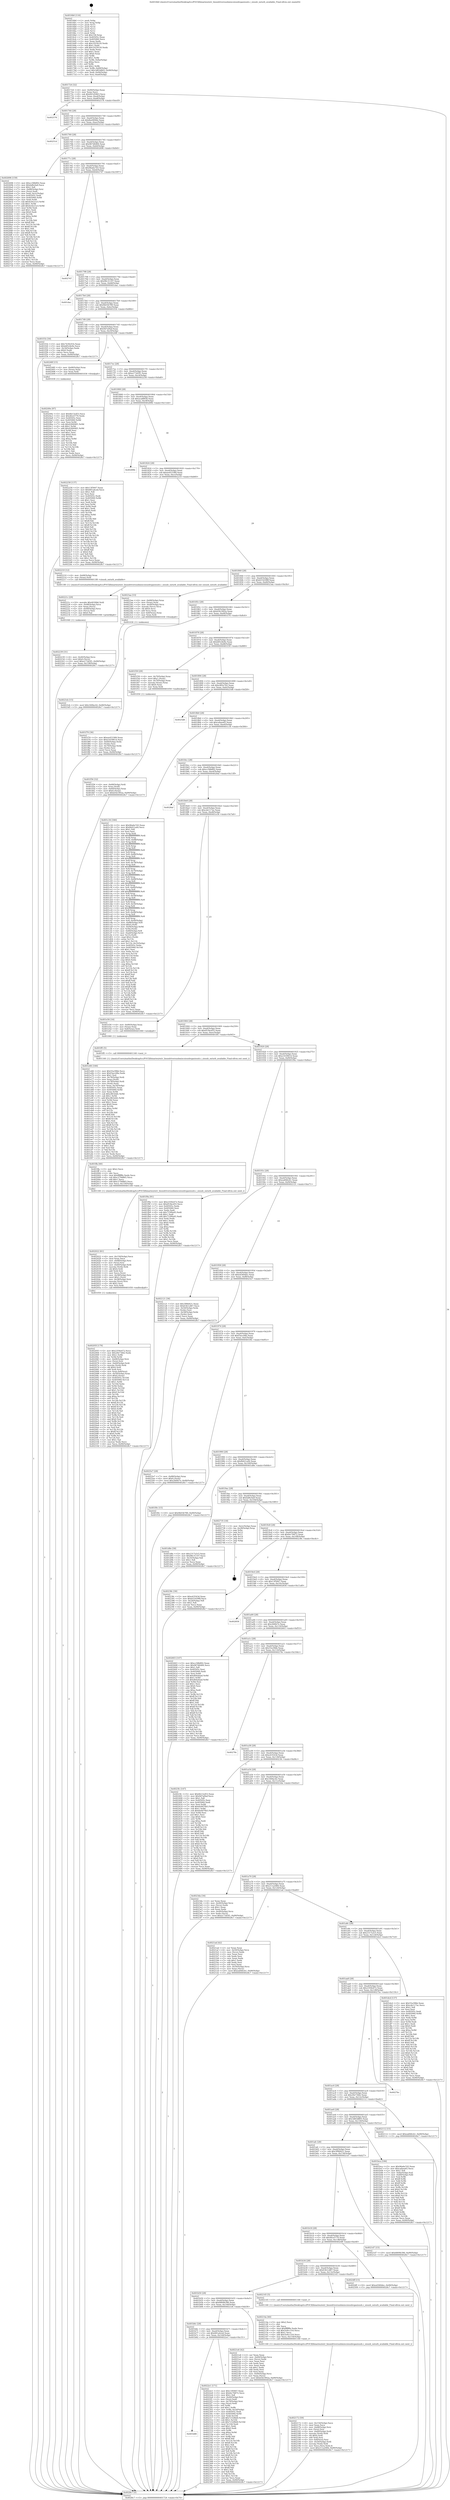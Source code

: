 digraph "0x4016b0" {
  label = "0x4016b0 (/mnt/c/Users/mathe/Desktop/tcc/POCII/binaries/extr_linuxdriversusbmiscsisusbvgasisusb.c_sisusb_outurb_available_Final-ollvm.out::main(0))"
  labelloc = "t"
  node[shape=record]

  Entry [label="",width=0.3,height=0.3,shape=circle,fillcolor=black,style=filled]
  "0x401724" [label="{
     0x401724 [32]\l
     | [instrs]\l
     &nbsp;&nbsp;0x401724 \<+6\>: mov -0x90(%rbp),%eax\l
     &nbsp;&nbsp;0x40172a \<+2\>: mov %eax,%ecx\l
     &nbsp;&nbsp;0x40172c \<+6\>: sub $0x841d5863,%ecx\l
     &nbsp;&nbsp;0x401732 \<+6\>: mov %eax,-0xa4(%rbp)\l
     &nbsp;&nbsp;0x401738 \<+6\>: mov %ecx,-0xa8(%rbp)\l
     &nbsp;&nbsp;0x40173e \<+6\>: je 0000000000402578 \<main+0xec8\>\l
  }"]
  "0x402578" [label="{
     0x402578\l
  }", style=dashed]
  "0x401744" [label="{
     0x401744 [28]\l
     | [instrs]\l
     &nbsp;&nbsp;0x401744 \<+5\>: jmp 0000000000401749 \<main+0x99\>\l
     &nbsp;&nbsp;0x401749 \<+6\>: mov -0xa4(%rbp),%eax\l
     &nbsp;&nbsp;0x40174f \<+5\>: sub $0x8ee909de,%eax\l
     &nbsp;&nbsp;0x401754 \<+6\>: mov %eax,-0xac(%rbp)\l
     &nbsp;&nbsp;0x40175a \<+6\>: je 000000000040251d \<main+0xe6d\>\l
  }"]
  Exit [label="",width=0.3,height=0.3,shape=circle,fillcolor=black,style=filled,peripheries=2]
  "0x40251d" [label="{
     0x40251d\l
  }", style=dashed]
  "0x401760" [label="{
     0x401760 [28]\l
     | [instrs]\l
     &nbsp;&nbsp;0x401760 \<+5\>: jmp 0000000000401765 \<main+0xb5\>\l
     &nbsp;&nbsp;0x401765 \<+6\>: mov -0xa4(%rbp),%eax\l
     &nbsp;&nbsp;0x40176b \<+5\>: sub $0x967d6484,%eax\l
     &nbsp;&nbsp;0x401770 \<+6\>: mov %eax,-0xb0(%rbp)\l
     &nbsp;&nbsp;0x401776 \<+6\>: je 0000000000402696 \<main+0xfe6\>\l
  }"]
  "0x40249e" [label="{
     0x40249e [97]\l
     | [instrs]\l
     &nbsp;&nbsp;0x40249e \<+5\>: mov $0x6b13cd53,%ecx\l
     &nbsp;&nbsp;0x4024a3 \<+5\>: mov $0x4fce5770,%edx\l
     &nbsp;&nbsp;0x4024a8 \<+7\>: mov 0x40505c,%esi\l
     &nbsp;&nbsp;0x4024af \<+8\>: mov 0x405060,%r8d\l
     &nbsp;&nbsp;0x4024b7 \<+3\>: mov %esi,%r9d\l
     &nbsp;&nbsp;0x4024ba \<+7\>: sub $0x428494f1,%r9d\l
     &nbsp;&nbsp;0x4024c1 \<+4\>: sub $0x1,%r9d\l
     &nbsp;&nbsp;0x4024c5 \<+7\>: add $0x428494f1,%r9d\l
     &nbsp;&nbsp;0x4024cc \<+4\>: imul %r9d,%esi\l
     &nbsp;&nbsp;0x4024d0 \<+3\>: and $0x1,%esi\l
     &nbsp;&nbsp;0x4024d3 \<+3\>: cmp $0x0,%esi\l
     &nbsp;&nbsp;0x4024d6 \<+4\>: sete %r10b\l
     &nbsp;&nbsp;0x4024da \<+4\>: cmp $0xa,%r8d\l
     &nbsp;&nbsp;0x4024de \<+4\>: setl %r11b\l
     &nbsp;&nbsp;0x4024e2 \<+3\>: mov %r10b,%bl\l
     &nbsp;&nbsp;0x4024e5 \<+3\>: and %r11b,%bl\l
     &nbsp;&nbsp;0x4024e8 \<+3\>: xor %r11b,%r10b\l
     &nbsp;&nbsp;0x4024eb \<+3\>: or %r10b,%bl\l
     &nbsp;&nbsp;0x4024ee \<+3\>: test $0x1,%bl\l
     &nbsp;&nbsp;0x4024f1 \<+3\>: cmovne %edx,%ecx\l
     &nbsp;&nbsp;0x4024f4 \<+6\>: mov %ecx,-0x90(%rbp)\l
     &nbsp;&nbsp;0x4024fa \<+5\>: jmp 00000000004028c7 \<main+0x1217\>\l
  }"]
  "0x402696" [label="{
     0x402696 [159]\l
     | [instrs]\l
     &nbsp;&nbsp;0x402696 \<+5\>: mov $0xcc58b892,%eax\l
     &nbsp;&nbsp;0x40269b \<+5\>: mov $0xfaf6c0a9,%ecx\l
     &nbsp;&nbsp;0x4026a0 \<+2\>: mov $0x1,%dl\l
     &nbsp;&nbsp;0x4026a2 \<+7\>: mov -0x88(%rbp),%rsi\l
     &nbsp;&nbsp;0x4026a9 \<+2\>: mov (%rsi),%edi\l
     &nbsp;&nbsp;0x4026ab \<+3\>: mov %edi,-0x2c(%rbp)\l
     &nbsp;&nbsp;0x4026ae \<+7\>: mov 0x40505c,%edi\l
     &nbsp;&nbsp;0x4026b5 \<+8\>: mov 0x405060,%r8d\l
     &nbsp;&nbsp;0x4026bd \<+3\>: mov %edi,%r9d\l
     &nbsp;&nbsp;0x4026c0 \<+7\>: sub $0x4c0e21e3,%r9d\l
     &nbsp;&nbsp;0x4026c7 \<+4\>: sub $0x1,%r9d\l
     &nbsp;&nbsp;0x4026cb \<+7\>: add $0x4c0e21e3,%r9d\l
     &nbsp;&nbsp;0x4026d2 \<+4\>: imul %r9d,%edi\l
     &nbsp;&nbsp;0x4026d6 \<+3\>: and $0x1,%edi\l
     &nbsp;&nbsp;0x4026d9 \<+3\>: cmp $0x0,%edi\l
     &nbsp;&nbsp;0x4026dc \<+4\>: sete %r10b\l
     &nbsp;&nbsp;0x4026e0 \<+4\>: cmp $0xa,%r8d\l
     &nbsp;&nbsp;0x4026e4 \<+4\>: setl %r11b\l
     &nbsp;&nbsp;0x4026e8 \<+3\>: mov %r10b,%bl\l
     &nbsp;&nbsp;0x4026eb \<+3\>: xor $0xff,%bl\l
     &nbsp;&nbsp;0x4026ee \<+3\>: mov %r11b,%r14b\l
     &nbsp;&nbsp;0x4026f1 \<+4\>: xor $0xff,%r14b\l
     &nbsp;&nbsp;0x4026f5 \<+3\>: xor $0x1,%dl\l
     &nbsp;&nbsp;0x4026f8 \<+3\>: mov %bl,%r15b\l
     &nbsp;&nbsp;0x4026fb \<+4\>: and $0xff,%r15b\l
     &nbsp;&nbsp;0x4026ff \<+3\>: and %dl,%r10b\l
     &nbsp;&nbsp;0x402702 \<+3\>: mov %r14b,%r12b\l
     &nbsp;&nbsp;0x402705 \<+4\>: and $0xff,%r12b\l
     &nbsp;&nbsp;0x402709 \<+3\>: and %dl,%r11b\l
     &nbsp;&nbsp;0x40270c \<+3\>: or %r10b,%r15b\l
     &nbsp;&nbsp;0x40270f \<+3\>: or %r11b,%r12b\l
     &nbsp;&nbsp;0x402712 \<+3\>: xor %r12b,%r15b\l
     &nbsp;&nbsp;0x402715 \<+3\>: or %r14b,%bl\l
     &nbsp;&nbsp;0x402718 \<+3\>: xor $0xff,%bl\l
     &nbsp;&nbsp;0x40271b \<+3\>: or $0x1,%dl\l
     &nbsp;&nbsp;0x40271e \<+2\>: and %dl,%bl\l
     &nbsp;&nbsp;0x402720 \<+3\>: or %bl,%r15b\l
     &nbsp;&nbsp;0x402723 \<+4\>: test $0x1,%r15b\l
     &nbsp;&nbsp;0x402727 \<+3\>: cmovne %ecx,%eax\l
     &nbsp;&nbsp;0x40272a \<+6\>: mov %eax,-0x90(%rbp)\l
     &nbsp;&nbsp;0x402730 \<+5\>: jmp 00000000004028c7 \<main+0x1217\>\l
  }"]
  "0x40177c" [label="{
     0x40177c [28]\l
     | [instrs]\l
     &nbsp;&nbsp;0x40177c \<+5\>: jmp 0000000000401781 \<main+0xd1\>\l
     &nbsp;&nbsp;0x401781 \<+6\>: mov -0xa4(%rbp),%eax\l
     &nbsp;&nbsp;0x401787 \<+5\>: sub $0x96a6e7d3,%eax\l
     &nbsp;&nbsp;0x40178c \<+6\>: mov %eax,-0xb4(%rbp)\l
     &nbsp;&nbsp;0x401792 \<+6\>: je 0000000000402747 \<main+0x1097\>\l
  }"]
  "0x4023cb" [label="{
     0x4023cb [15]\l
     | [instrs]\l
     &nbsp;&nbsp;0x4023cb \<+10\>: movl $0x160fac42,-0x90(%rbp)\l
     &nbsp;&nbsp;0x4023d5 \<+5\>: jmp 00000000004028c7 \<main+0x1217\>\l
  }"]
  "0x402747" [label="{
     0x402747\l
  }", style=dashed]
  "0x401798" [label="{
     0x401798 [28]\l
     | [instrs]\l
     &nbsp;&nbsp;0x401798 \<+5\>: jmp 000000000040179d \<main+0xed\>\l
     &nbsp;&nbsp;0x40179d \<+6\>: mov -0xa4(%rbp),%eax\l
     &nbsp;&nbsp;0x4017a3 \<+5\>: sub $0x98c31107,%eax\l
     &nbsp;&nbsp;0x4017a8 \<+6\>: mov %eax,-0xb8(%rbp)\l
     &nbsp;&nbsp;0x4017ae \<+6\>: je 0000000000401dac \<main+0x6fc\>\l
  }"]
  "0x401b88" [label="{
     0x401b88\l
  }", style=dashed]
  "0x401dac" [label="{
     0x401dac\l
  }", style=dashed]
  "0x4017b4" [label="{
     0x4017b4 [28]\l
     | [instrs]\l
     &nbsp;&nbsp;0x4017b4 \<+5\>: jmp 00000000004017b9 \<main+0x109\>\l
     &nbsp;&nbsp;0x4017b9 \<+6\>: mov -0xa4(%rbp),%eax\l
     &nbsp;&nbsp;0x4017bf \<+5\>: sub $0x9b03b789,%eax\l
     &nbsp;&nbsp;0x4017c4 \<+6\>: mov %eax,-0xbc(%rbp)\l
     &nbsp;&nbsp;0x4017ca \<+6\>: je 0000000000401f1b \<main+0x86b\>\l
  }"]
  "0x4022e1" [label="{
     0x4022e1 [171]\l
     | [instrs]\l
     &nbsp;&nbsp;0x4022e1 \<+5\>: mov $0x13f5847,%eax\l
     &nbsp;&nbsp;0x4022e6 \<+5\>: mov $0xfec76872,%ecx\l
     &nbsp;&nbsp;0x4022eb \<+2\>: mov $0x1,%dl\l
     &nbsp;&nbsp;0x4022ed \<+4\>: mov -0x40(%rbp),%rsi\l
     &nbsp;&nbsp;0x4022f1 \<+2\>: mov (%rsi),%edi\l
     &nbsp;&nbsp;0x4022f3 \<+4\>: mov -0x70(%rbp),%rsi\l
     &nbsp;&nbsp;0x4022f7 \<+2\>: cmp (%rsi),%edi\l
     &nbsp;&nbsp;0x4022f9 \<+4\>: setl %r8b\l
     &nbsp;&nbsp;0x4022fd \<+4\>: and $0x1,%r8b\l
     &nbsp;&nbsp;0x402301 \<+4\>: mov %r8b,-0x2d(%rbp)\l
     &nbsp;&nbsp;0x402305 \<+7\>: mov 0x40505c,%edi\l
     &nbsp;&nbsp;0x40230c \<+8\>: mov 0x405060,%r9d\l
     &nbsp;&nbsp;0x402314 \<+3\>: mov %edi,%r10d\l
     &nbsp;&nbsp;0x402317 \<+7\>: add $0x7c52fbb9,%r10d\l
     &nbsp;&nbsp;0x40231e \<+4\>: sub $0x1,%r10d\l
     &nbsp;&nbsp;0x402322 \<+7\>: sub $0x7c52fbb9,%r10d\l
     &nbsp;&nbsp;0x402329 \<+4\>: imul %r10d,%edi\l
     &nbsp;&nbsp;0x40232d \<+3\>: and $0x1,%edi\l
     &nbsp;&nbsp;0x402330 \<+3\>: cmp $0x0,%edi\l
     &nbsp;&nbsp;0x402333 \<+4\>: sete %r8b\l
     &nbsp;&nbsp;0x402337 \<+4\>: cmp $0xa,%r9d\l
     &nbsp;&nbsp;0x40233b \<+4\>: setl %r11b\l
     &nbsp;&nbsp;0x40233f \<+3\>: mov %r8b,%bl\l
     &nbsp;&nbsp;0x402342 \<+3\>: xor $0xff,%bl\l
     &nbsp;&nbsp;0x402345 \<+3\>: mov %r11b,%r14b\l
     &nbsp;&nbsp;0x402348 \<+4\>: xor $0xff,%r14b\l
     &nbsp;&nbsp;0x40234c \<+3\>: xor $0x1,%dl\l
     &nbsp;&nbsp;0x40234f \<+3\>: mov %bl,%r15b\l
     &nbsp;&nbsp;0x402352 \<+4\>: and $0xff,%r15b\l
     &nbsp;&nbsp;0x402356 \<+3\>: and %dl,%r8b\l
     &nbsp;&nbsp;0x402359 \<+3\>: mov %r14b,%r12b\l
     &nbsp;&nbsp;0x40235c \<+4\>: and $0xff,%r12b\l
     &nbsp;&nbsp;0x402360 \<+3\>: and %dl,%r11b\l
     &nbsp;&nbsp;0x402363 \<+3\>: or %r8b,%r15b\l
     &nbsp;&nbsp;0x402366 \<+3\>: or %r11b,%r12b\l
     &nbsp;&nbsp;0x402369 \<+3\>: xor %r12b,%r15b\l
     &nbsp;&nbsp;0x40236c \<+3\>: or %r14b,%bl\l
     &nbsp;&nbsp;0x40236f \<+3\>: xor $0xff,%bl\l
     &nbsp;&nbsp;0x402372 \<+3\>: or $0x1,%dl\l
     &nbsp;&nbsp;0x402375 \<+2\>: and %dl,%bl\l
     &nbsp;&nbsp;0x402377 \<+3\>: or %bl,%r15b\l
     &nbsp;&nbsp;0x40237a \<+4\>: test $0x1,%r15b\l
     &nbsp;&nbsp;0x40237e \<+3\>: cmovne %ecx,%eax\l
     &nbsp;&nbsp;0x402381 \<+6\>: mov %eax,-0x90(%rbp)\l
     &nbsp;&nbsp;0x402387 \<+5\>: jmp 00000000004028c7 \<main+0x1217\>\l
  }"]
  "0x401f1b" [label="{
     0x401f1b [30]\l
     | [instrs]\l
     &nbsp;&nbsp;0x401f1b \<+5\>: mov $0x7439c01b,%eax\l
     &nbsp;&nbsp;0x401f20 \<+5\>: mov $0xb85c8e9e,%ecx\l
     &nbsp;&nbsp;0x401f25 \<+3\>: mov -0x34(%rbp),%edx\l
     &nbsp;&nbsp;0x401f28 \<+3\>: cmp $0x0,%edx\l
     &nbsp;&nbsp;0x401f2b \<+3\>: cmove %ecx,%eax\l
     &nbsp;&nbsp;0x401f2e \<+6\>: mov %eax,-0x90(%rbp)\l
     &nbsp;&nbsp;0x401f34 \<+5\>: jmp 00000000004028c7 \<main+0x1217\>\l
  }"]
  "0x4017d0" [label="{
     0x4017d0 [28]\l
     | [instrs]\l
     &nbsp;&nbsp;0x4017d0 \<+5\>: jmp 00000000004017d5 \<main+0x125\>\l
     &nbsp;&nbsp;0x4017d5 \<+6\>: mov -0xa4(%rbp),%eax\l
     &nbsp;&nbsp;0x4017db \<+5\>: sub $0x9d7af4af,%eax\l
     &nbsp;&nbsp;0x4017e0 \<+6\>: mov %eax,-0xc0(%rbp)\l
     &nbsp;&nbsp;0x4017e6 \<+6\>: je 000000000040248f \<main+0xddf\>\l
  }"]
  "0x402239" [label="{
     0x402239 [31]\l
     | [instrs]\l
     &nbsp;&nbsp;0x402239 \<+4\>: mov -0x40(%rbp),%rcx\l
     &nbsp;&nbsp;0x40223d \<+6\>: movl $0x0,(%rcx)\l
     &nbsp;&nbsp;0x402243 \<+10\>: movl $0xa173d3f1,-0x90(%rbp)\l
     &nbsp;&nbsp;0x40224d \<+6\>: mov %eax,-0x158(%rbp)\l
     &nbsp;&nbsp;0x402253 \<+5\>: jmp 00000000004028c7 \<main+0x1217\>\l
  }"]
  "0x40248f" [label="{
     0x40248f [15]\l
     | [instrs]\l
     &nbsp;&nbsp;0x40248f \<+4\>: mov -0x68(%rbp),%rax\l
     &nbsp;&nbsp;0x402493 \<+3\>: mov (%rax),%rax\l
     &nbsp;&nbsp;0x402496 \<+3\>: mov %rax,%rdi\l
     &nbsp;&nbsp;0x402499 \<+5\>: call 0000000000401030 \<free@plt\>\l
     | [calls]\l
     &nbsp;&nbsp;0x401030 \{1\} (unknown)\l
  }"]
  "0x4017ec" [label="{
     0x4017ec [28]\l
     | [instrs]\l
     &nbsp;&nbsp;0x4017ec \<+5\>: jmp 00000000004017f1 \<main+0x141\>\l
     &nbsp;&nbsp;0x4017f1 \<+6\>: mov -0xa4(%rbp),%eax\l
     &nbsp;&nbsp;0x4017f7 \<+5\>: sub $0xa173d3f1,%eax\l
     &nbsp;&nbsp;0x4017fc \<+6\>: mov %eax,-0xc4(%rbp)\l
     &nbsp;&nbsp;0x401802 \<+6\>: je 0000000000402258 \<main+0xba8\>\l
  }"]
  "0x40221c" [label="{
     0x40221c [29]\l
     | [instrs]\l
     &nbsp;&nbsp;0x40221c \<+10\>: movabs $0x4030b6,%rdi\l
     &nbsp;&nbsp;0x402226 \<+4\>: mov -0x48(%rbp),%rcx\l
     &nbsp;&nbsp;0x40222a \<+2\>: mov %eax,(%rcx)\l
     &nbsp;&nbsp;0x40222c \<+4\>: mov -0x48(%rbp),%rcx\l
     &nbsp;&nbsp;0x402230 \<+2\>: mov (%rcx),%esi\l
     &nbsp;&nbsp;0x402232 \<+2\>: mov $0x0,%al\l
     &nbsp;&nbsp;0x402234 \<+5\>: call 0000000000401040 \<printf@plt\>\l
     | [calls]\l
     &nbsp;&nbsp;0x401040 \{1\} (unknown)\l
  }"]
  "0x402258" [label="{
     0x402258 [137]\l
     | [instrs]\l
     &nbsp;&nbsp;0x402258 \<+5\>: mov $0x13f5847,%eax\l
     &nbsp;&nbsp;0x40225d \<+5\>: mov $0x681a4ced,%ecx\l
     &nbsp;&nbsp;0x402262 \<+2\>: mov $0x1,%dl\l
     &nbsp;&nbsp;0x402264 \<+2\>: xor %esi,%esi\l
     &nbsp;&nbsp;0x402266 \<+7\>: mov 0x40505c,%edi\l
     &nbsp;&nbsp;0x40226d \<+8\>: mov 0x405060,%r8d\l
     &nbsp;&nbsp;0x402275 \<+3\>: sub $0x1,%esi\l
     &nbsp;&nbsp;0x402278 \<+3\>: mov %edi,%r9d\l
     &nbsp;&nbsp;0x40227b \<+3\>: add %esi,%r9d\l
     &nbsp;&nbsp;0x40227e \<+4\>: imul %r9d,%edi\l
     &nbsp;&nbsp;0x402282 \<+3\>: and $0x1,%edi\l
     &nbsp;&nbsp;0x402285 \<+3\>: cmp $0x0,%edi\l
     &nbsp;&nbsp;0x402288 \<+4\>: sete %r10b\l
     &nbsp;&nbsp;0x40228c \<+4\>: cmp $0xa,%r8d\l
     &nbsp;&nbsp;0x402290 \<+4\>: setl %r11b\l
     &nbsp;&nbsp;0x402294 \<+3\>: mov %r10b,%bl\l
     &nbsp;&nbsp;0x402297 \<+3\>: xor $0xff,%bl\l
     &nbsp;&nbsp;0x40229a \<+3\>: mov %r11b,%r14b\l
     &nbsp;&nbsp;0x40229d \<+4\>: xor $0xff,%r14b\l
     &nbsp;&nbsp;0x4022a1 \<+3\>: xor $0x0,%dl\l
     &nbsp;&nbsp;0x4022a4 \<+3\>: mov %bl,%r15b\l
     &nbsp;&nbsp;0x4022a7 \<+4\>: and $0x0,%r15b\l
     &nbsp;&nbsp;0x4022ab \<+3\>: and %dl,%r10b\l
     &nbsp;&nbsp;0x4022ae \<+3\>: mov %r14b,%r12b\l
     &nbsp;&nbsp;0x4022b1 \<+4\>: and $0x0,%r12b\l
     &nbsp;&nbsp;0x4022b5 \<+3\>: and %dl,%r11b\l
     &nbsp;&nbsp;0x4022b8 \<+3\>: or %r10b,%r15b\l
     &nbsp;&nbsp;0x4022bb \<+3\>: or %r11b,%r12b\l
     &nbsp;&nbsp;0x4022be \<+3\>: xor %r12b,%r15b\l
     &nbsp;&nbsp;0x4022c1 \<+3\>: or %r14b,%bl\l
     &nbsp;&nbsp;0x4022c4 \<+3\>: xor $0xff,%bl\l
     &nbsp;&nbsp;0x4022c7 \<+3\>: or $0x0,%dl\l
     &nbsp;&nbsp;0x4022ca \<+2\>: and %dl,%bl\l
     &nbsp;&nbsp;0x4022cc \<+3\>: or %bl,%r15b\l
     &nbsp;&nbsp;0x4022cf \<+4\>: test $0x1,%r15b\l
     &nbsp;&nbsp;0x4022d3 \<+3\>: cmovne %ecx,%eax\l
     &nbsp;&nbsp;0x4022d6 \<+6\>: mov %eax,-0x90(%rbp)\l
     &nbsp;&nbsp;0x4022dc \<+5\>: jmp 00000000004028c7 \<main+0x1217\>\l
  }"]
  "0x401808" [label="{
     0x401808 [28]\l
     | [instrs]\l
     &nbsp;&nbsp;0x401808 \<+5\>: jmp 000000000040180d \<main+0x15d\>\l
     &nbsp;&nbsp;0x40180d \<+6\>: mov -0xa4(%rbp),%eax\l
     &nbsp;&nbsp;0x401813 \<+5\>: sub $0xacaf8858,%eax\l
     &nbsp;&nbsp;0x401818 \<+6\>: mov %eax,-0xc8(%rbp)\l
     &nbsp;&nbsp;0x40181e \<+6\>: je 000000000040289b \<main+0x11eb\>\l
  }"]
  "0x401b6c" [label="{
     0x401b6c [28]\l
     | [instrs]\l
     &nbsp;&nbsp;0x401b6c \<+5\>: jmp 0000000000401b71 \<main+0x4c1\>\l
     &nbsp;&nbsp;0x401b71 \<+6\>: mov -0xa4(%rbp),%eax\l
     &nbsp;&nbsp;0x401b77 \<+5\>: sub $0x681a4ced,%eax\l
     &nbsp;&nbsp;0x401b7c \<+6\>: mov %eax,-0x144(%rbp)\l
     &nbsp;&nbsp;0x401b82 \<+6\>: je 00000000004022e1 \<main+0xc31\>\l
  }"]
  "0x40289b" [label="{
     0x40289b\l
  }", style=dashed]
  "0x401824" [label="{
     0x401824 [28]\l
     | [instrs]\l
     &nbsp;&nbsp;0x401824 \<+5\>: jmp 0000000000401829 \<main+0x179\>\l
     &nbsp;&nbsp;0x401829 \<+6\>: mov -0xa4(%rbp),%eax\l
     &nbsp;&nbsp;0x40182f \<+5\>: sub $0xae453389,%eax\l
     &nbsp;&nbsp;0x401834 \<+6\>: mov %eax,-0xcc(%rbp)\l
     &nbsp;&nbsp;0x40183a \<+6\>: je 0000000000402210 \<main+0xb60\>\l
  }"]
  "0x4021e6" [label="{
     0x4021e6 [42]\l
     | [instrs]\l
     &nbsp;&nbsp;0x4021e6 \<+2\>: xor %eax,%eax\l
     &nbsp;&nbsp;0x4021e8 \<+4\>: mov -0x60(%rbp),%rcx\l
     &nbsp;&nbsp;0x4021ec \<+2\>: mov (%rcx),%edx\l
     &nbsp;&nbsp;0x4021ee \<+2\>: mov %eax,%esi\l
     &nbsp;&nbsp;0x4021f0 \<+2\>: sub %edx,%esi\l
     &nbsp;&nbsp;0x4021f2 \<+2\>: mov %eax,%edx\l
     &nbsp;&nbsp;0x4021f4 \<+3\>: sub $0x1,%edx\l
     &nbsp;&nbsp;0x4021f7 \<+2\>: add %edx,%esi\l
     &nbsp;&nbsp;0x4021f9 \<+2\>: sub %esi,%eax\l
     &nbsp;&nbsp;0x4021fb \<+4\>: mov -0x60(%rbp),%rcx\l
     &nbsp;&nbsp;0x4021ff \<+2\>: mov %eax,(%rcx)\l
     &nbsp;&nbsp;0x402201 \<+10\>: movl $0xb5b1902a,-0x90(%rbp)\l
     &nbsp;&nbsp;0x40220b \<+5\>: jmp 00000000004028c7 \<main+0x1217\>\l
  }"]
  "0x402210" [label="{
     0x402210 [12]\l
     | [instrs]\l
     &nbsp;&nbsp;0x402210 \<+4\>: mov -0x68(%rbp),%rax\l
     &nbsp;&nbsp;0x402214 \<+3\>: mov (%rax),%rdi\l
     &nbsp;&nbsp;0x402217 \<+5\>: call 00000000004013f0 \<sisusb_outurb_available\>\l
     | [calls]\l
     &nbsp;&nbsp;0x4013f0 \{1\} (/mnt/c/Users/mathe/Desktop/tcc/POCII/binaries/extr_linuxdriversusbmiscsisusbvgasisusb.c_sisusb_outurb_available_Final-ollvm.out::sisusb_outurb_available)\l
  }"]
  "0x401840" [label="{
     0x401840 [28]\l
     | [instrs]\l
     &nbsp;&nbsp;0x401840 \<+5\>: jmp 0000000000401845 \<main+0x195\>\l
     &nbsp;&nbsp;0x401845 \<+6\>: mov -0xa4(%rbp),%eax\l
     &nbsp;&nbsp;0x40184b \<+5\>: sub $0xb51b598f,%eax\l
     &nbsp;&nbsp;0x401850 \<+6\>: mov %eax,-0xd0(%rbp)\l
     &nbsp;&nbsp;0x401856 \<+6\>: je 00000000004023aa \<main+0xcfa\>\l
  }"]
  "0x402172" [label="{
     0x402172 [59]\l
     | [instrs]\l
     &nbsp;&nbsp;0x402172 \<+6\>: mov -0x154(%rbp),%ecx\l
     &nbsp;&nbsp;0x402178 \<+3\>: imul %eax,%ecx\l
     &nbsp;&nbsp;0x40217b \<+4\>: mov -0x68(%rbp),%rsi\l
     &nbsp;&nbsp;0x40217f \<+3\>: mov (%rsi),%rsi\l
     &nbsp;&nbsp;0x402182 \<+4\>: mov -0x60(%rbp),%rdi\l
     &nbsp;&nbsp;0x402186 \<+3\>: movslq (%rdi),%rdi\l
     &nbsp;&nbsp;0x402189 \<+4\>: shl $0x4,%rdi\l
     &nbsp;&nbsp;0x40218d \<+3\>: add %rdi,%rsi\l
     &nbsp;&nbsp;0x402190 \<+4\>: mov 0x8(%rsi),%rsi\l
     &nbsp;&nbsp;0x402194 \<+4\>: mov -0x50(%rbp),%rdi\l
     &nbsp;&nbsp;0x402198 \<+3\>: movslq (%rdi),%rdi\l
     &nbsp;&nbsp;0x40219b \<+3\>: mov %ecx,(%rsi,%rdi,4)\l
     &nbsp;&nbsp;0x40219e \<+10\>: movl $0x211a2084,-0x90(%rbp)\l
     &nbsp;&nbsp;0x4021a8 \<+5\>: jmp 00000000004028c7 \<main+0x1217\>\l
  }"]
  "0x4023aa" [label="{
     0x4023aa [33]\l
     | [instrs]\l
     &nbsp;&nbsp;0x4023aa \<+4\>: mov -0x68(%rbp),%rax\l
     &nbsp;&nbsp;0x4023ae \<+3\>: mov (%rax),%rax\l
     &nbsp;&nbsp;0x4023b1 \<+4\>: mov -0x40(%rbp),%rcx\l
     &nbsp;&nbsp;0x4023b5 \<+3\>: movslq (%rcx),%rcx\l
     &nbsp;&nbsp;0x4023b8 \<+4\>: shl $0x4,%rcx\l
     &nbsp;&nbsp;0x4023bc \<+3\>: add %rcx,%rax\l
     &nbsp;&nbsp;0x4023bf \<+4\>: mov 0x8(%rax),%rax\l
     &nbsp;&nbsp;0x4023c3 \<+3\>: mov %rax,%rdi\l
     &nbsp;&nbsp;0x4023c6 \<+5\>: call 0000000000401030 \<free@plt\>\l
     | [calls]\l
     &nbsp;&nbsp;0x401030 \{1\} (unknown)\l
  }"]
  "0x40185c" [label="{
     0x40185c [28]\l
     | [instrs]\l
     &nbsp;&nbsp;0x40185c \<+5\>: jmp 0000000000401861 \<main+0x1b1\>\l
     &nbsp;&nbsp;0x401861 \<+6\>: mov -0xa4(%rbp),%eax\l
     &nbsp;&nbsp;0x401867 \<+5\>: sub $0xb5b1902a,%eax\l
     &nbsp;&nbsp;0x40186c \<+6\>: mov %eax,-0xd4(%rbp)\l
     &nbsp;&nbsp;0x401872 \<+6\>: je 0000000000401f76 \<main+0x8c6\>\l
  }"]
  "0x40214a" [label="{
     0x40214a [40]\l
     | [instrs]\l
     &nbsp;&nbsp;0x40214a \<+5\>: mov $0x2,%ecx\l
     &nbsp;&nbsp;0x40214f \<+1\>: cltd\l
     &nbsp;&nbsp;0x402150 \<+2\>: idiv %ecx\l
     &nbsp;&nbsp;0x402152 \<+6\>: imul $0xfffffffe,%edx,%ecx\l
     &nbsp;&nbsp;0x402158 \<+6\>: sub $0x5e9cc316,%ecx\l
     &nbsp;&nbsp;0x40215e \<+3\>: add $0x1,%ecx\l
     &nbsp;&nbsp;0x402161 \<+6\>: add $0x5e9cc316,%ecx\l
     &nbsp;&nbsp;0x402167 \<+6\>: mov %ecx,-0x154(%rbp)\l
     &nbsp;&nbsp;0x40216d \<+5\>: call 0000000000401160 \<next_i\>\l
     | [calls]\l
     &nbsp;&nbsp;0x401160 \{1\} (/mnt/c/Users/mathe/Desktop/tcc/POCII/binaries/extr_linuxdriversusbmiscsisusbvgasisusb.c_sisusb_outurb_available_Final-ollvm.out::next_i)\l
  }"]
  "0x401f76" [label="{
     0x401f76 [36]\l
     | [instrs]\l
     &nbsp;&nbsp;0x401f76 \<+5\>: mov $0xae453389,%eax\l
     &nbsp;&nbsp;0x401f7b \<+5\>: mov $0xe1639614,%ecx\l
     &nbsp;&nbsp;0x401f80 \<+4\>: mov -0x60(%rbp),%rdx\l
     &nbsp;&nbsp;0x401f84 \<+2\>: mov (%rdx),%esi\l
     &nbsp;&nbsp;0x401f86 \<+4\>: mov -0x70(%rbp),%rdx\l
     &nbsp;&nbsp;0x401f8a \<+2\>: cmp (%rdx),%esi\l
     &nbsp;&nbsp;0x401f8c \<+3\>: cmovl %ecx,%eax\l
     &nbsp;&nbsp;0x401f8f \<+6\>: mov %eax,-0x90(%rbp)\l
     &nbsp;&nbsp;0x401f95 \<+5\>: jmp 00000000004028c7 \<main+0x1217\>\l
  }"]
  "0x401878" [label="{
     0x401878 [28]\l
     | [instrs]\l
     &nbsp;&nbsp;0x401878 \<+5\>: jmp 000000000040187d \<main+0x1cd\>\l
     &nbsp;&nbsp;0x40187d \<+6\>: mov -0xa4(%rbp),%eax\l
     &nbsp;&nbsp;0x401883 \<+5\>: sub $0xb85c8e9e,%eax\l
     &nbsp;&nbsp;0x401888 \<+6\>: mov %eax,-0xd8(%rbp)\l
     &nbsp;&nbsp;0x40188e \<+6\>: je 0000000000401f39 \<main+0x889\>\l
  }"]
  "0x401b50" [label="{
     0x401b50 [28]\l
     | [instrs]\l
     &nbsp;&nbsp;0x401b50 \<+5\>: jmp 0000000000401b55 \<main+0x4a5\>\l
     &nbsp;&nbsp;0x401b55 \<+6\>: mov -0xa4(%rbp),%eax\l
     &nbsp;&nbsp;0x401b5b \<+5\>: sub $0x6809b396,%eax\l
     &nbsp;&nbsp;0x401b60 \<+6\>: mov %eax,-0x140(%rbp)\l
     &nbsp;&nbsp;0x401b66 \<+6\>: je 00000000004021e6 \<main+0xb36\>\l
  }"]
  "0x401f39" [label="{
     0x401f39 [29]\l
     | [instrs]\l
     &nbsp;&nbsp;0x401f39 \<+4\>: mov -0x70(%rbp),%rax\l
     &nbsp;&nbsp;0x401f3d \<+6\>: movl $0x1,(%rax)\l
     &nbsp;&nbsp;0x401f43 \<+4\>: mov -0x70(%rbp),%rax\l
     &nbsp;&nbsp;0x401f47 \<+3\>: movslq (%rax),%rax\l
     &nbsp;&nbsp;0x401f4a \<+4\>: shl $0x4,%rax\l
     &nbsp;&nbsp;0x401f4e \<+3\>: mov %rax,%rdi\l
     &nbsp;&nbsp;0x401f51 \<+5\>: call 0000000000401050 \<malloc@plt\>\l
     | [calls]\l
     &nbsp;&nbsp;0x401050 \{1\} (unknown)\l
  }"]
  "0x401894" [label="{
     0x401894 [28]\l
     | [instrs]\l
     &nbsp;&nbsp;0x401894 \<+5\>: jmp 0000000000401899 \<main+0x1e9\>\l
     &nbsp;&nbsp;0x401899 \<+6\>: mov -0xa4(%rbp),%eax\l
     &nbsp;&nbsp;0x40189f \<+5\>: sub $0xc8f2e7b2,%eax\l
     &nbsp;&nbsp;0x4018a4 \<+6\>: mov %eax,-0xdc(%rbp)\l
     &nbsp;&nbsp;0x4018aa \<+6\>: je 00000000004025d8 \<main+0xf28\>\l
  }"]
  "0x402145" [label="{
     0x402145 [5]\l
     | [instrs]\l
     &nbsp;&nbsp;0x402145 \<+5\>: call 0000000000401160 \<next_i\>\l
     | [calls]\l
     &nbsp;&nbsp;0x401160 \{1\} (/mnt/c/Users/mathe/Desktop/tcc/POCII/binaries/extr_linuxdriversusbmiscsisusbvgasisusb.c_sisusb_outurb_available_Final-ollvm.out::next_i)\l
  }"]
  "0x4025d8" [label="{
     0x4025d8\l
  }", style=dashed]
  "0x4018b0" [label="{
     0x4018b0 [28]\l
     | [instrs]\l
     &nbsp;&nbsp;0x4018b0 \<+5\>: jmp 00000000004018b5 \<main+0x205\>\l
     &nbsp;&nbsp;0x4018b5 \<+6\>: mov -0xa4(%rbp),%eax\l
     &nbsp;&nbsp;0x4018bb \<+5\>: sub $0xcafaee65,%eax\l
     &nbsp;&nbsp;0x4018c0 \<+6\>: mov %eax,-0xe0(%rbp)\l
     &nbsp;&nbsp;0x4018c6 \<+6\>: je 0000000000401c34 \<main+0x584\>\l
  }"]
  "0x401b34" [label="{
     0x401b34 [28]\l
     | [instrs]\l
     &nbsp;&nbsp;0x401b34 \<+5\>: jmp 0000000000401b39 \<main+0x489\>\l
     &nbsp;&nbsp;0x401b39 \<+6\>: mov -0xa4(%rbp),%eax\l
     &nbsp;&nbsp;0x401b3f \<+5\>: sub $0x63b1cd67,%eax\l
     &nbsp;&nbsp;0x401b44 \<+6\>: mov %eax,-0x13c(%rbp)\l
     &nbsp;&nbsp;0x401b4a \<+6\>: je 0000000000402145 \<main+0xa95\>\l
  }"]
  "0x401c34" [label="{
     0x401c34 [346]\l
     | [instrs]\l
     &nbsp;&nbsp;0x401c34 \<+5\>: mov $0x96a6e7d3,%eax\l
     &nbsp;&nbsp;0x401c39 \<+5\>: mov $0xf6d21a44,%ecx\l
     &nbsp;&nbsp;0x401c3e \<+2\>: mov $0x1,%dl\l
     &nbsp;&nbsp;0x401c40 \<+2\>: xor %esi,%esi\l
     &nbsp;&nbsp;0x401c42 \<+3\>: mov %rsp,%rdi\l
     &nbsp;&nbsp;0x401c45 \<+4\>: add $0xfffffffffffffff0,%rdi\l
     &nbsp;&nbsp;0x401c49 \<+3\>: mov %rdi,%rsp\l
     &nbsp;&nbsp;0x401c4c \<+7\>: mov %rdi,-0x88(%rbp)\l
     &nbsp;&nbsp;0x401c53 \<+3\>: mov %rsp,%rdi\l
     &nbsp;&nbsp;0x401c56 \<+4\>: add $0xfffffffffffffff0,%rdi\l
     &nbsp;&nbsp;0x401c5a \<+3\>: mov %rdi,%rsp\l
     &nbsp;&nbsp;0x401c5d \<+3\>: mov %rsp,%r8\l
     &nbsp;&nbsp;0x401c60 \<+4\>: add $0xfffffffffffffff0,%r8\l
     &nbsp;&nbsp;0x401c64 \<+3\>: mov %r8,%rsp\l
     &nbsp;&nbsp;0x401c67 \<+4\>: mov %r8,-0x80(%rbp)\l
     &nbsp;&nbsp;0x401c6b \<+3\>: mov %rsp,%r8\l
     &nbsp;&nbsp;0x401c6e \<+4\>: add $0xfffffffffffffff0,%r8\l
     &nbsp;&nbsp;0x401c72 \<+3\>: mov %r8,%rsp\l
     &nbsp;&nbsp;0x401c75 \<+4\>: mov %r8,-0x78(%rbp)\l
     &nbsp;&nbsp;0x401c79 \<+3\>: mov %rsp,%r8\l
     &nbsp;&nbsp;0x401c7c \<+4\>: add $0xfffffffffffffff0,%r8\l
     &nbsp;&nbsp;0x401c80 \<+3\>: mov %r8,%rsp\l
     &nbsp;&nbsp;0x401c83 \<+4\>: mov %r8,-0x70(%rbp)\l
     &nbsp;&nbsp;0x401c87 \<+3\>: mov %rsp,%r8\l
     &nbsp;&nbsp;0x401c8a \<+4\>: add $0xfffffffffffffff0,%r8\l
     &nbsp;&nbsp;0x401c8e \<+3\>: mov %r8,%rsp\l
     &nbsp;&nbsp;0x401c91 \<+4\>: mov %r8,-0x68(%rbp)\l
     &nbsp;&nbsp;0x401c95 \<+3\>: mov %rsp,%r8\l
     &nbsp;&nbsp;0x401c98 \<+4\>: add $0xfffffffffffffff0,%r8\l
     &nbsp;&nbsp;0x401c9c \<+3\>: mov %r8,%rsp\l
     &nbsp;&nbsp;0x401c9f \<+4\>: mov %r8,-0x60(%rbp)\l
     &nbsp;&nbsp;0x401ca3 \<+3\>: mov %rsp,%r8\l
     &nbsp;&nbsp;0x401ca6 \<+4\>: add $0xfffffffffffffff0,%r8\l
     &nbsp;&nbsp;0x401caa \<+3\>: mov %r8,%rsp\l
     &nbsp;&nbsp;0x401cad \<+4\>: mov %r8,-0x58(%rbp)\l
     &nbsp;&nbsp;0x401cb1 \<+3\>: mov %rsp,%r8\l
     &nbsp;&nbsp;0x401cb4 \<+4\>: add $0xfffffffffffffff0,%r8\l
     &nbsp;&nbsp;0x401cb8 \<+3\>: mov %r8,%rsp\l
     &nbsp;&nbsp;0x401cbb \<+4\>: mov %r8,-0x50(%rbp)\l
     &nbsp;&nbsp;0x401cbf \<+3\>: mov %rsp,%r8\l
     &nbsp;&nbsp;0x401cc2 \<+4\>: add $0xfffffffffffffff0,%r8\l
     &nbsp;&nbsp;0x401cc6 \<+3\>: mov %r8,%rsp\l
     &nbsp;&nbsp;0x401cc9 \<+4\>: mov %r8,-0x48(%rbp)\l
     &nbsp;&nbsp;0x401ccd \<+3\>: mov %rsp,%r8\l
     &nbsp;&nbsp;0x401cd0 \<+4\>: add $0xfffffffffffffff0,%r8\l
     &nbsp;&nbsp;0x401cd4 \<+3\>: mov %r8,%rsp\l
     &nbsp;&nbsp;0x401cd7 \<+4\>: mov %r8,-0x40(%rbp)\l
     &nbsp;&nbsp;0x401cdb \<+7\>: mov -0x88(%rbp),%r8\l
     &nbsp;&nbsp;0x401ce2 \<+7\>: movl $0x0,(%r8)\l
     &nbsp;&nbsp;0x401ce9 \<+7\>: mov -0x94(%rbp),%r9d\l
     &nbsp;&nbsp;0x401cf0 \<+3\>: mov %r9d,(%rdi)\l
     &nbsp;&nbsp;0x401cf3 \<+4\>: mov -0x80(%rbp),%r8\l
     &nbsp;&nbsp;0x401cf7 \<+7\>: mov -0xa0(%rbp),%r10\l
     &nbsp;&nbsp;0x401cfe \<+3\>: mov %r10,(%r8)\l
     &nbsp;&nbsp;0x401d01 \<+3\>: cmpl $0x2,(%rdi)\l
     &nbsp;&nbsp;0x401d04 \<+4\>: setne %r11b\l
     &nbsp;&nbsp;0x401d08 \<+4\>: and $0x1,%r11b\l
     &nbsp;&nbsp;0x401d0c \<+4\>: mov %r11b,-0x35(%rbp)\l
     &nbsp;&nbsp;0x401d10 \<+7\>: mov 0x40505c,%ebx\l
     &nbsp;&nbsp;0x401d17 \<+8\>: mov 0x405060,%r14d\l
     &nbsp;&nbsp;0x401d1f \<+3\>: sub $0x1,%esi\l
     &nbsp;&nbsp;0x401d22 \<+3\>: mov %ebx,%r15d\l
     &nbsp;&nbsp;0x401d25 \<+3\>: add %esi,%r15d\l
     &nbsp;&nbsp;0x401d28 \<+4\>: imul %r15d,%ebx\l
     &nbsp;&nbsp;0x401d2c \<+3\>: and $0x1,%ebx\l
     &nbsp;&nbsp;0x401d2f \<+3\>: cmp $0x0,%ebx\l
     &nbsp;&nbsp;0x401d32 \<+4\>: sete %r11b\l
     &nbsp;&nbsp;0x401d36 \<+4\>: cmp $0xa,%r14d\l
     &nbsp;&nbsp;0x401d3a \<+4\>: setl %r12b\l
     &nbsp;&nbsp;0x401d3e \<+3\>: mov %r11b,%r13b\l
     &nbsp;&nbsp;0x401d41 \<+4\>: xor $0xff,%r13b\l
     &nbsp;&nbsp;0x401d45 \<+3\>: mov %r12b,%sil\l
     &nbsp;&nbsp;0x401d48 \<+4\>: xor $0xff,%sil\l
     &nbsp;&nbsp;0x401d4c \<+3\>: xor $0x1,%dl\l
     &nbsp;&nbsp;0x401d4f \<+3\>: mov %r13b,%dil\l
     &nbsp;&nbsp;0x401d52 \<+4\>: and $0xff,%dil\l
     &nbsp;&nbsp;0x401d56 \<+3\>: and %dl,%r11b\l
     &nbsp;&nbsp;0x401d59 \<+3\>: mov %sil,%r8b\l
     &nbsp;&nbsp;0x401d5c \<+4\>: and $0xff,%r8b\l
     &nbsp;&nbsp;0x401d60 \<+3\>: and %dl,%r12b\l
     &nbsp;&nbsp;0x401d63 \<+3\>: or %r11b,%dil\l
     &nbsp;&nbsp;0x401d66 \<+3\>: or %r12b,%r8b\l
     &nbsp;&nbsp;0x401d69 \<+3\>: xor %r8b,%dil\l
     &nbsp;&nbsp;0x401d6c \<+3\>: or %sil,%r13b\l
     &nbsp;&nbsp;0x401d6f \<+4\>: xor $0xff,%r13b\l
     &nbsp;&nbsp;0x401d73 \<+3\>: or $0x1,%dl\l
     &nbsp;&nbsp;0x401d76 \<+3\>: and %dl,%r13b\l
     &nbsp;&nbsp;0x401d79 \<+3\>: or %r13b,%dil\l
     &nbsp;&nbsp;0x401d7c \<+4\>: test $0x1,%dil\l
     &nbsp;&nbsp;0x401d80 \<+3\>: cmovne %ecx,%eax\l
     &nbsp;&nbsp;0x401d83 \<+6\>: mov %eax,-0x90(%rbp)\l
     &nbsp;&nbsp;0x401d89 \<+5\>: jmp 00000000004028c7 \<main+0x1217\>\l
  }"]
  "0x4018cc" [label="{
     0x4018cc [28]\l
     | [instrs]\l
     &nbsp;&nbsp;0x4018cc \<+5\>: jmp 00000000004018d1 \<main+0x221\>\l
     &nbsp;&nbsp;0x4018d1 \<+6\>: mov -0xa4(%rbp),%eax\l
     &nbsp;&nbsp;0x4018d7 \<+5\>: sub $0xcc58b892,%eax\l
     &nbsp;&nbsp;0x4018dc \<+6\>: mov %eax,-0xe4(%rbp)\l
     &nbsp;&nbsp;0x4018e2 \<+6\>: je 00000000004028af \<main+0x11ff\>\l
  }"]
  "0x4024ff" [label="{
     0x4024ff [15]\l
     | [instrs]\l
     &nbsp;&nbsp;0x4024ff \<+10\>: movl $0xed360dec,-0x90(%rbp)\l
     &nbsp;&nbsp;0x402509 \<+5\>: jmp 00000000004028c7 \<main+0x1217\>\l
  }"]
  "0x4028af" [label="{
     0x4028af\l
  }", style=dashed]
  "0x4018e8" [label="{
     0x4018e8 [28]\l
     | [instrs]\l
     &nbsp;&nbsp;0x4018e8 \<+5\>: jmp 00000000004018ed \<main+0x23d\>\l
     &nbsp;&nbsp;0x4018ed \<+6\>: mov -0xa4(%rbp),%eax\l
     &nbsp;&nbsp;0x4018f3 \<+5\>: sub $0xcde117ac,%eax\l
     &nbsp;&nbsp;0x4018f8 \<+6\>: mov %eax,-0xe8(%rbp)\l
     &nbsp;&nbsp;0x4018fe \<+6\>: je 0000000000401e56 \<main+0x7a6\>\l
  }"]
  "0x401b18" [label="{
     0x401b18 [28]\l
     | [instrs]\l
     &nbsp;&nbsp;0x401b18 \<+5\>: jmp 0000000000401b1d \<main+0x46d\>\l
     &nbsp;&nbsp;0x401b1d \<+6\>: mov -0xa4(%rbp),%eax\l
     &nbsp;&nbsp;0x401b23 \<+5\>: sub $0x4fce5770,%eax\l
     &nbsp;&nbsp;0x401b28 \<+6\>: mov %eax,-0x138(%rbp)\l
     &nbsp;&nbsp;0x401b2e \<+6\>: je 00000000004024ff \<main+0xe4f\>\l
  }"]
  "0x401e56" [label="{
     0x401e56 [16]\l
     | [instrs]\l
     &nbsp;&nbsp;0x401e56 \<+4\>: mov -0x80(%rbp),%rax\l
     &nbsp;&nbsp;0x401e5a \<+3\>: mov (%rax),%rax\l
     &nbsp;&nbsp;0x401e5d \<+4\>: mov 0x8(%rax),%rdi\l
     &nbsp;&nbsp;0x401e61 \<+5\>: call 0000000000401060 \<atoi@plt\>\l
     | [calls]\l
     &nbsp;&nbsp;0x401060 \{1\} (unknown)\l
  }"]
  "0x401904" [label="{
     0x401904 [28]\l
     | [instrs]\l
     &nbsp;&nbsp;0x401904 \<+5\>: jmp 0000000000401909 \<main+0x259\>\l
     &nbsp;&nbsp;0x401909 \<+6\>: mov -0xa4(%rbp),%eax\l
     &nbsp;&nbsp;0x40190f \<+5\>: sub $0xd53bcd55,%eax\l
     &nbsp;&nbsp;0x401914 \<+6\>: mov %eax,-0xec(%rbp)\l
     &nbsp;&nbsp;0x40191a \<+6\>: je 0000000000401ff5 \<main+0x945\>\l
  }"]
  "0x4021d7" [label="{
     0x4021d7 [15]\l
     | [instrs]\l
     &nbsp;&nbsp;0x4021d7 \<+10\>: movl $0x6809b396,-0x90(%rbp)\l
     &nbsp;&nbsp;0x4021e1 \<+5\>: jmp 00000000004028c7 \<main+0x1217\>\l
  }"]
  "0x401ff5" [label="{
     0x401ff5 [5]\l
     | [instrs]\l
     &nbsp;&nbsp;0x401ff5 \<+5\>: call 0000000000401160 \<next_i\>\l
     | [calls]\l
     &nbsp;&nbsp;0x401160 \{1\} (/mnt/c/Users/mathe/Desktop/tcc/POCII/binaries/extr_linuxdriversusbmiscsisusbvgasisusb.c_sisusb_outurb_available_Final-ollvm.out::next_i)\l
  }"]
  "0x401920" [label="{
     0x401920 [28]\l
     | [instrs]\l
     &nbsp;&nbsp;0x401920 \<+5\>: jmp 0000000000401925 \<main+0x275\>\l
     &nbsp;&nbsp;0x401925 \<+6\>: mov -0xa4(%rbp),%eax\l
     &nbsp;&nbsp;0x40192b \<+5\>: sub $0xe1639614,%eax\l
     &nbsp;&nbsp;0x401930 \<+6\>: mov %eax,-0xf0(%rbp)\l
     &nbsp;&nbsp;0x401936 \<+6\>: je 0000000000401f9a \<main+0x8ea\>\l
  }"]
  "0x40205f" [label="{
     0x40205f [179]\l
     | [instrs]\l
     &nbsp;&nbsp;0x40205f \<+5\>: mov $0x2359e472,%ecx\l
     &nbsp;&nbsp;0x402064 \<+5\>: mov $0x29e73fd2,%edx\l
     &nbsp;&nbsp;0x402069 \<+3\>: mov $0x1,%r8b\l
     &nbsp;&nbsp;0x40206c \<+3\>: xor %r9d,%r9d\l
     &nbsp;&nbsp;0x40206f \<+4\>: mov -0x68(%rbp),%rsi\l
     &nbsp;&nbsp;0x402073 \<+3\>: mov (%rsi),%rsi\l
     &nbsp;&nbsp;0x402076 \<+4\>: mov -0x60(%rbp),%rdi\l
     &nbsp;&nbsp;0x40207a \<+3\>: movslq (%rdi),%rdi\l
     &nbsp;&nbsp;0x40207d \<+4\>: shl $0x4,%rdi\l
     &nbsp;&nbsp;0x402081 \<+3\>: add %rdi,%rsi\l
     &nbsp;&nbsp;0x402084 \<+4\>: mov %rax,0x8(%rsi)\l
     &nbsp;&nbsp;0x402088 \<+4\>: mov -0x50(%rbp),%rax\l
     &nbsp;&nbsp;0x40208c \<+6\>: movl $0x0,(%rax)\l
     &nbsp;&nbsp;0x402092 \<+8\>: mov 0x40505c,%r10d\l
     &nbsp;&nbsp;0x40209a \<+8\>: mov 0x405060,%r11d\l
     &nbsp;&nbsp;0x4020a2 \<+4\>: sub $0x1,%r9d\l
     &nbsp;&nbsp;0x4020a6 \<+3\>: mov %r10d,%ebx\l
     &nbsp;&nbsp;0x4020a9 \<+3\>: add %r9d,%ebx\l
     &nbsp;&nbsp;0x4020ac \<+4\>: imul %ebx,%r10d\l
     &nbsp;&nbsp;0x4020b0 \<+4\>: and $0x1,%r10d\l
     &nbsp;&nbsp;0x4020b4 \<+4\>: cmp $0x0,%r10d\l
     &nbsp;&nbsp;0x4020b8 \<+4\>: sete %r14b\l
     &nbsp;&nbsp;0x4020bc \<+4\>: cmp $0xa,%r11d\l
     &nbsp;&nbsp;0x4020c0 \<+4\>: setl %r15b\l
     &nbsp;&nbsp;0x4020c4 \<+3\>: mov %r14b,%r12b\l
     &nbsp;&nbsp;0x4020c7 \<+4\>: xor $0xff,%r12b\l
     &nbsp;&nbsp;0x4020cb \<+3\>: mov %r15b,%r13b\l
     &nbsp;&nbsp;0x4020ce \<+4\>: xor $0xff,%r13b\l
     &nbsp;&nbsp;0x4020d2 \<+4\>: xor $0x0,%r8b\l
     &nbsp;&nbsp;0x4020d6 \<+3\>: mov %r12b,%al\l
     &nbsp;&nbsp;0x4020d9 \<+2\>: and $0x0,%al\l
     &nbsp;&nbsp;0x4020db \<+3\>: and %r8b,%r14b\l
     &nbsp;&nbsp;0x4020de \<+3\>: mov %r13b,%sil\l
     &nbsp;&nbsp;0x4020e1 \<+4\>: and $0x0,%sil\l
     &nbsp;&nbsp;0x4020e5 \<+3\>: and %r8b,%r15b\l
     &nbsp;&nbsp;0x4020e8 \<+3\>: or %r14b,%al\l
     &nbsp;&nbsp;0x4020eb \<+3\>: or %r15b,%sil\l
     &nbsp;&nbsp;0x4020ee \<+3\>: xor %sil,%al\l
     &nbsp;&nbsp;0x4020f1 \<+3\>: or %r13b,%r12b\l
     &nbsp;&nbsp;0x4020f4 \<+4\>: xor $0xff,%r12b\l
     &nbsp;&nbsp;0x4020f8 \<+4\>: or $0x0,%r8b\l
     &nbsp;&nbsp;0x4020fc \<+3\>: and %r8b,%r12b\l
     &nbsp;&nbsp;0x4020ff \<+3\>: or %r12b,%al\l
     &nbsp;&nbsp;0x402102 \<+2\>: test $0x1,%al\l
     &nbsp;&nbsp;0x402104 \<+3\>: cmovne %edx,%ecx\l
     &nbsp;&nbsp;0x402107 \<+6\>: mov %ecx,-0x90(%rbp)\l
     &nbsp;&nbsp;0x40210d \<+5\>: jmp 00000000004028c7 \<main+0x1217\>\l
  }"]
  "0x401f9a" [label="{
     0x401f9a [91]\l
     | [instrs]\l
     &nbsp;&nbsp;0x401f9a \<+5\>: mov $0x2359e472,%eax\l
     &nbsp;&nbsp;0x401f9f \<+5\>: mov $0xd53bcd55,%ecx\l
     &nbsp;&nbsp;0x401fa4 \<+7\>: mov 0x40505c,%edx\l
     &nbsp;&nbsp;0x401fab \<+7\>: mov 0x405060,%esi\l
     &nbsp;&nbsp;0x401fb2 \<+2\>: mov %edx,%edi\l
     &nbsp;&nbsp;0x401fb4 \<+6\>: sub $0x733f0a45,%edi\l
     &nbsp;&nbsp;0x401fba \<+3\>: sub $0x1,%edi\l
     &nbsp;&nbsp;0x401fbd \<+6\>: add $0x733f0a45,%edi\l
     &nbsp;&nbsp;0x401fc3 \<+3\>: imul %edi,%edx\l
     &nbsp;&nbsp;0x401fc6 \<+3\>: and $0x1,%edx\l
     &nbsp;&nbsp;0x401fc9 \<+3\>: cmp $0x0,%edx\l
     &nbsp;&nbsp;0x401fcc \<+4\>: sete %r8b\l
     &nbsp;&nbsp;0x401fd0 \<+3\>: cmp $0xa,%esi\l
     &nbsp;&nbsp;0x401fd3 \<+4\>: setl %r9b\l
     &nbsp;&nbsp;0x401fd7 \<+3\>: mov %r8b,%r10b\l
     &nbsp;&nbsp;0x401fda \<+3\>: and %r9b,%r10b\l
     &nbsp;&nbsp;0x401fdd \<+3\>: xor %r9b,%r8b\l
     &nbsp;&nbsp;0x401fe0 \<+3\>: or %r8b,%r10b\l
     &nbsp;&nbsp;0x401fe3 \<+4\>: test $0x1,%r10b\l
     &nbsp;&nbsp;0x401fe7 \<+3\>: cmovne %ecx,%eax\l
     &nbsp;&nbsp;0x401fea \<+6\>: mov %eax,-0x90(%rbp)\l
     &nbsp;&nbsp;0x401ff0 \<+5\>: jmp 00000000004028c7 \<main+0x1217\>\l
  }"]
  "0x40193c" [label="{
     0x40193c [28]\l
     | [instrs]\l
     &nbsp;&nbsp;0x40193c \<+5\>: jmp 0000000000401941 \<main+0x291\>\l
     &nbsp;&nbsp;0x401941 \<+6\>: mov -0xa4(%rbp),%eax\l
     &nbsp;&nbsp;0x401947 \<+5\>: sub $0xea846cb1,%eax\l
     &nbsp;&nbsp;0x40194c \<+6\>: mov %eax,-0xf4(%rbp)\l
     &nbsp;&nbsp;0x401952 \<+6\>: je 0000000000402121 \<main+0xa71\>\l
  }"]
  "0x402022" [label="{
     0x402022 [61]\l
     | [instrs]\l
     &nbsp;&nbsp;0x402022 \<+6\>: mov -0x150(%rbp),%ecx\l
     &nbsp;&nbsp;0x402028 \<+3\>: imul %eax,%ecx\l
     &nbsp;&nbsp;0x40202b \<+4\>: mov -0x68(%rbp),%rsi\l
     &nbsp;&nbsp;0x40202f \<+3\>: mov (%rsi),%rsi\l
     &nbsp;&nbsp;0x402032 \<+4\>: mov -0x60(%rbp),%rdi\l
     &nbsp;&nbsp;0x402036 \<+3\>: movslq (%rdi),%rdi\l
     &nbsp;&nbsp;0x402039 \<+4\>: shl $0x4,%rdi\l
     &nbsp;&nbsp;0x40203d \<+3\>: add %rdi,%rsi\l
     &nbsp;&nbsp;0x402040 \<+2\>: mov %ecx,(%rsi)\l
     &nbsp;&nbsp;0x402042 \<+4\>: mov -0x58(%rbp),%rsi\l
     &nbsp;&nbsp;0x402046 \<+6\>: movl $0x1,(%rsi)\l
     &nbsp;&nbsp;0x40204c \<+4\>: mov -0x58(%rbp),%rsi\l
     &nbsp;&nbsp;0x402050 \<+3\>: movslq (%rsi),%rsi\l
     &nbsp;&nbsp;0x402053 \<+4\>: shl $0x2,%rsi\l
     &nbsp;&nbsp;0x402057 \<+3\>: mov %rsi,%rdi\l
     &nbsp;&nbsp;0x40205a \<+5\>: call 0000000000401050 \<malloc@plt\>\l
     | [calls]\l
     &nbsp;&nbsp;0x401050 \{1\} (unknown)\l
  }"]
  "0x402121" [label="{
     0x402121 [36]\l
     | [instrs]\l
     &nbsp;&nbsp;0x402121 \<+5\>: mov $0x3f9fd421,%eax\l
     &nbsp;&nbsp;0x402126 \<+5\>: mov $0x63b1cd67,%ecx\l
     &nbsp;&nbsp;0x40212b \<+4\>: mov -0x50(%rbp),%rdx\l
     &nbsp;&nbsp;0x40212f \<+2\>: mov (%rdx),%esi\l
     &nbsp;&nbsp;0x402131 \<+4\>: mov -0x58(%rbp),%rdx\l
     &nbsp;&nbsp;0x402135 \<+2\>: cmp (%rdx),%esi\l
     &nbsp;&nbsp;0x402137 \<+3\>: cmovl %ecx,%eax\l
     &nbsp;&nbsp;0x40213a \<+6\>: mov %eax,-0x90(%rbp)\l
     &nbsp;&nbsp;0x402140 \<+5\>: jmp 00000000004028c7 \<main+0x1217\>\l
  }"]
  "0x401958" [label="{
     0x401958 [28]\l
     | [instrs]\l
     &nbsp;&nbsp;0x401958 \<+5\>: jmp 000000000040195d \<main+0x2ad\>\l
     &nbsp;&nbsp;0x40195d \<+6\>: mov -0xa4(%rbp),%eax\l
     &nbsp;&nbsp;0x401963 \<+5\>: sub $0xed360dec,%eax\l
     &nbsp;&nbsp;0x401968 \<+6\>: mov %eax,-0xf8(%rbp)\l
     &nbsp;&nbsp;0x40196e \<+6\>: je 00000000004025e7 \<main+0xf37\>\l
  }"]
  "0x401ffa" [label="{
     0x401ffa [40]\l
     | [instrs]\l
     &nbsp;&nbsp;0x401ffa \<+5\>: mov $0x2,%ecx\l
     &nbsp;&nbsp;0x401fff \<+1\>: cltd\l
     &nbsp;&nbsp;0x402000 \<+2\>: idiv %ecx\l
     &nbsp;&nbsp;0x402002 \<+6\>: imul $0xfffffffe,%edx,%ecx\l
     &nbsp;&nbsp;0x402008 \<+6\>: sub $0xc279d865,%ecx\l
     &nbsp;&nbsp;0x40200e \<+3\>: add $0x1,%ecx\l
     &nbsp;&nbsp;0x402011 \<+6\>: add $0xc279d865,%ecx\l
     &nbsp;&nbsp;0x402017 \<+6\>: mov %ecx,-0x150(%rbp)\l
     &nbsp;&nbsp;0x40201d \<+5\>: call 0000000000401160 \<next_i\>\l
     | [calls]\l
     &nbsp;&nbsp;0x401160 \{1\} (/mnt/c/Users/mathe/Desktop/tcc/POCII/binaries/extr_linuxdriversusbmiscsisusbvgasisusb.c_sisusb_outurb_available_Final-ollvm.out::next_i)\l
  }"]
  "0x4025e7" [label="{
     0x4025e7 [28]\l
     | [instrs]\l
     &nbsp;&nbsp;0x4025e7 \<+7\>: mov -0x88(%rbp),%rax\l
     &nbsp;&nbsp;0x4025ee \<+6\>: movl $0x0,(%rax)\l
     &nbsp;&nbsp;0x4025f4 \<+10\>: movl $0x2fd0b7e,-0x90(%rbp)\l
     &nbsp;&nbsp;0x4025fe \<+5\>: jmp 00000000004028c7 \<main+0x1217\>\l
  }"]
  "0x401974" [label="{
     0x401974 [28]\l
     | [instrs]\l
     &nbsp;&nbsp;0x401974 \<+5\>: jmp 0000000000401979 \<main+0x2c9\>\l
     &nbsp;&nbsp;0x401979 \<+6\>: mov -0xa4(%rbp),%eax\l
     &nbsp;&nbsp;0x40197f \<+5\>: sub $0xf3acc08a,%eax\l
     &nbsp;&nbsp;0x401984 \<+6\>: mov %eax,-0xfc(%rbp)\l
     &nbsp;&nbsp;0x40198a \<+6\>: je 0000000000401f0c \<main+0x85c\>\l
  }"]
  "0x401f56" [label="{
     0x401f56 [32]\l
     | [instrs]\l
     &nbsp;&nbsp;0x401f56 \<+4\>: mov -0x68(%rbp),%rdi\l
     &nbsp;&nbsp;0x401f5a \<+3\>: mov %rax,(%rdi)\l
     &nbsp;&nbsp;0x401f5d \<+4\>: mov -0x60(%rbp),%rax\l
     &nbsp;&nbsp;0x401f61 \<+6\>: movl $0x0,(%rax)\l
     &nbsp;&nbsp;0x401f67 \<+10\>: movl $0xb5b1902a,-0x90(%rbp)\l
     &nbsp;&nbsp;0x401f71 \<+5\>: jmp 00000000004028c7 \<main+0x1217\>\l
  }"]
  "0x401f0c" [label="{
     0x401f0c [15]\l
     | [instrs]\l
     &nbsp;&nbsp;0x401f0c \<+10\>: movl $0x9b03b789,-0x90(%rbp)\l
     &nbsp;&nbsp;0x401f16 \<+5\>: jmp 00000000004028c7 \<main+0x1217\>\l
  }"]
  "0x401990" [label="{
     0x401990 [28]\l
     | [instrs]\l
     &nbsp;&nbsp;0x401990 \<+5\>: jmp 0000000000401995 \<main+0x2e5\>\l
     &nbsp;&nbsp;0x401995 \<+6\>: mov -0xa4(%rbp),%eax\l
     &nbsp;&nbsp;0x40199b \<+5\>: sub $0xf6d21a44,%eax\l
     &nbsp;&nbsp;0x4019a0 \<+6\>: mov %eax,-0x100(%rbp)\l
     &nbsp;&nbsp;0x4019a6 \<+6\>: je 0000000000401d8e \<main+0x6de\>\l
  }"]
  "0x401e66" [label="{
     0x401e66 [166]\l
     | [instrs]\l
     &nbsp;&nbsp;0x401e66 \<+5\>: mov $0x55a39bb,%ecx\l
     &nbsp;&nbsp;0x401e6b \<+5\>: mov $0xf3acc08a,%edx\l
     &nbsp;&nbsp;0x401e70 \<+3\>: mov $0x1,%sil\l
     &nbsp;&nbsp;0x401e73 \<+4\>: mov -0x78(%rbp),%rdi\l
     &nbsp;&nbsp;0x401e77 \<+2\>: mov %eax,(%rdi)\l
     &nbsp;&nbsp;0x401e79 \<+4\>: mov -0x78(%rbp),%rdi\l
     &nbsp;&nbsp;0x401e7d \<+2\>: mov (%rdi),%eax\l
     &nbsp;&nbsp;0x401e7f \<+3\>: mov %eax,-0x34(%rbp)\l
     &nbsp;&nbsp;0x401e82 \<+7\>: mov 0x40505c,%eax\l
     &nbsp;&nbsp;0x401e89 \<+8\>: mov 0x405060,%r8d\l
     &nbsp;&nbsp;0x401e91 \<+3\>: mov %eax,%r9d\l
     &nbsp;&nbsp;0x401e94 \<+7\>: sub $0xc863ebfc,%r9d\l
     &nbsp;&nbsp;0x401e9b \<+4\>: sub $0x1,%r9d\l
     &nbsp;&nbsp;0x401e9f \<+7\>: add $0xc863ebfc,%r9d\l
     &nbsp;&nbsp;0x401ea6 \<+4\>: imul %r9d,%eax\l
     &nbsp;&nbsp;0x401eaa \<+3\>: and $0x1,%eax\l
     &nbsp;&nbsp;0x401ead \<+3\>: cmp $0x0,%eax\l
     &nbsp;&nbsp;0x401eb0 \<+4\>: sete %r10b\l
     &nbsp;&nbsp;0x401eb4 \<+4\>: cmp $0xa,%r8d\l
     &nbsp;&nbsp;0x401eb8 \<+4\>: setl %r11b\l
     &nbsp;&nbsp;0x401ebc \<+3\>: mov %r10b,%bl\l
     &nbsp;&nbsp;0x401ebf \<+3\>: xor $0xff,%bl\l
     &nbsp;&nbsp;0x401ec2 \<+3\>: mov %r11b,%r14b\l
     &nbsp;&nbsp;0x401ec5 \<+4\>: xor $0xff,%r14b\l
     &nbsp;&nbsp;0x401ec9 \<+4\>: xor $0x1,%sil\l
     &nbsp;&nbsp;0x401ecd \<+3\>: mov %bl,%r15b\l
     &nbsp;&nbsp;0x401ed0 \<+4\>: and $0xff,%r15b\l
     &nbsp;&nbsp;0x401ed4 \<+3\>: and %sil,%r10b\l
     &nbsp;&nbsp;0x401ed7 \<+3\>: mov %r14b,%r12b\l
     &nbsp;&nbsp;0x401eda \<+4\>: and $0xff,%r12b\l
     &nbsp;&nbsp;0x401ede \<+3\>: and %sil,%r11b\l
     &nbsp;&nbsp;0x401ee1 \<+3\>: or %r10b,%r15b\l
     &nbsp;&nbsp;0x401ee4 \<+3\>: or %r11b,%r12b\l
     &nbsp;&nbsp;0x401ee7 \<+3\>: xor %r12b,%r15b\l
     &nbsp;&nbsp;0x401eea \<+3\>: or %r14b,%bl\l
     &nbsp;&nbsp;0x401eed \<+3\>: xor $0xff,%bl\l
     &nbsp;&nbsp;0x401ef0 \<+4\>: or $0x1,%sil\l
     &nbsp;&nbsp;0x401ef4 \<+3\>: and %sil,%bl\l
     &nbsp;&nbsp;0x401ef7 \<+3\>: or %bl,%r15b\l
     &nbsp;&nbsp;0x401efa \<+4\>: test $0x1,%r15b\l
     &nbsp;&nbsp;0x401efe \<+3\>: cmovne %edx,%ecx\l
     &nbsp;&nbsp;0x401f01 \<+6\>: mov %ecx,-0x90(%rbp)\l
     &nbsp;&nbsp;0x401f07 \<+5\>: jmp 00000000004028c7 \<main+0x1217\>\l
  }"]
  "0x401d8e" [label="{
     0x401d8e [30]\l
     | [instrs]\l
     &nbsp;&nbsp;0x401d8e \<+5\>: mov $0x2317a3c5,%eax\l
     &nbsp;&nbsp;0x401d93 \<+5\>: mov $0x98c31107,%ecx\l
     &nbsp;&nbsp;0x401d98 \<+3\>: mov -0x35(%rbp),%dl\l
     &nbsp;&nbsp;0x401d9b \<+3\>: test $0x1,%dl\l
     &nbsp;&nbsp;0x401d9e \<+3\>: cmovne %ecx,%eax\l
     &nbsp;&nbsp;0x401da1 \<+6\>: mov %eax,-0x90(%rbp)\l
     &nbsp;&nbsp;0x401da7 \<+5\>: jmp 00000000004028c7 \<main+0x1217\>\l
  }"]
  "0x4019ac" [label="{
     0x4019ac [28]\l
     | [instrs]\l
     &nbsp;&nbsp;0x4019ac \<+5\>: jmp 00000000004019b1 \<main+0x301\>\l
     &nbsp;&nbsp;0x4019b1 \<+6\>: mov -0xa4(%rbp),%eax\l
     &nbsp;&nbsp;0x4019b7 \<+5\>: sub $0xfaf6c0a9,%eax\l
     &nbsp;&nbsp;0x4019bc \<+6\>: mov %eax,-0x104(%rbp)\l
     &nbsp;&nbsp;0x4019c2 \<+6\>: je 0000000000402735 \<main+0x1085\>\l
  }"]
  "0x4016b0" [label="{
     0x4016b0 [116]\l
     | [instrs]\l
     &nbsp;&nbsp;0x4016b0 \<+1\>: push %rbp\l
     &nbsp;&nbsp;0x4016b1 \<+3\>: mov %rsp,%rbp\l
     &nbsp;&nbsp;0x4016b4 \<+2\>: push %r15\l
     &nbsp;&nbsp;0x4016b6 \<+2\>: push %r14\l
     &nbsp;&nbsp;0x4016b8 \<+2\>: push %r13\l
     &nbsp;&nbsp;0x4016ba \<+2\>: push %r12\l
     &nbsp;&nbsp;0x4016bc \<+1\>: push %rbx\l
     &nbsp;&nbsp;0x4016bd \<+7\>: sub $0x158,%rsp\l
     &nbsp;&nbsp;0x4016c4 \<+7\>: mov 0x40505c,%eax\l
     &nbsp;&nbsp;0x4016cb \<+7\>: mov 0x405060,%ecx\l
     &nbsp;&nbsp;0x4016d2 \<+2\>: mov %eax,%edx\l
     &nbsp;&nbsp;0x4016d4 \<+6\>: sub $0x1025fc20,%edx\l
     &nbsp;&nbsp;0x4016da \<+3\>: sub $0x1,%edx\l
     &nbsp;&nbsp;0x4016dd \<+6\>: add $0x1025fc20,%edx\l
     &nbsp;&nbsp;0x4016e3 \<+3\>: imul %edx,%eax\l
     &nbsp;&nbsp;0x4016e6 \<+3\>: and $0x1,%eax\l
     &nbsp;&nbsp;0x4016e9 \<+3\>: cmp $0x0,%eax\l
     &nbsp;&nbsp;0x4016ec \<+4\>: sete %r8b\l
     &nbsp;&nbsp;0x4016f0 \<+4\>: and $0x1,%r8b\l
     &nbsp;&nbsp;0x4016f4 \<+7\>: mov %r8b,-0x8a(%rbp)\l
     &nbsp;&nbsp;0x4016fb \<+3\>: cmp $0xa,%ecx\l
     &nbsp;&nbsp;0x4016fe \<+4\>: setl %r8b\l
     &nbsp;&nbsp;0x401702 \<+4\>: and $0x1,%r8b\l
     &nbsp;&nbsp;0x401706 \<+7\>: mov %r8b,-0x89(%rbp)\l
     &nbsp;&nbsp;0x40170d \<+10\>: movl $0x3d83d805,-0x90(%rbp)\l
     &nbsp;&nbsp;0x401717 \<+6\>: mov %edi,-0x94(%rbp)\l
     &nbsp;&nbsp;0x40171d \<+7\>: mov %rsi,-0xa0(%rbp)\l
  }"]
  "0x402735" [label="{
     0x402735 [18]\l
     | [instrs]\l
     &nbsp;&nbsp;0x402735 \<+3\>: mov -0x2c(%rbp),%eax\l
     &nbsp;&nbsp;0x402738 \<+4\>: lea -0x28(%rbp),%rsp\l
     &nbsp;&nbsp;0x40273c \<+1\>: pop %rbx\l
     &nbsp;&nbsp;0x40273d \<+2\>: pop %r12\l
     &nbsp;&nbsp;0x40273f \<+2\>: pop %r13\l
     &nbsp;&nbsp;0x402741 \<+2\>: pop %r14\l
     &nbsp;&nbsp;0x402743 \<+2\>: pop %r15\l
     &nbsp;&nbsp;0x402745 \<+1\>: pop %rbp\l
     &nbsp;&nbsp;0x402746 \<+1\>: ret\l
  }"]
  "0x4019c8" [label="{
     0x4019c8 [28]\l
     | [instrs]\l
     &nbsp;&nbsp;0x4019c8 \<+5\>: jmp 00000000004019cd \<main+0x31d\>\l
     &nbsp;&nbsp;0x4019cd \<+6\>: mov -0xa4(%rbp),%eax\l
     &nbsp;&nbsp;0x4019d3 \<+5\>: sub $0xfec76872,%eax\l
     &nbsp;&nbsp;0x4019d8 \<+6\>: mov %eax,-0x108(%rbp)\l
     &nbsp;&nbsp;0x4019de \<+6\>: je 000000000040238c \<main+0xcdc\>\l
  }"]
  "0x4028c7" [label="{
     0x4028c7 [5]\l
     | [instrs]\l
     &nbsp;&nbsp;0x4028c7 \<+5\>: jmp 0000000000401724 \<main+0x74\>\l
  }"]
  "0x40238c" [label="{
     0x40238c [30]\l
     | [instrs]\l
     &nbsp;&nbsp;0x40238c \<+5\>: mov $0xe43543d,%eax\l
     &nbsp;&nbsp;0x402391 \<+5\>: mov $0xb51b598f,%ecx\l
     &nbsp;&nbsp;0x402396 \<+3\>: mov -0x2d(%rbp),%dl\l
     &nbsp;&nbsp;0x402399 \<+3\>: test $0x1,%dl\l
     &nbsp;&nbsp;0x40239c \<+3\>: cmovne %ecx,%eax\l
     &nbsp;&nbsp;0x40239f \<+6\>: mov %eax,-0x90(%rbp)\l
     &nbsp;&nbsp;0x4023a5 \<+5\>: jmp 00000000004028c7 \<main+0x1217\>\l
  }"]
  "0x4019e4" [label="{
     0x4019e4 [28]\l
     | [instrs]\l
     &nbsp;&nbsp;0x4019e4 \<+5\>: jmp 00000000004019e9 \<main+0x339\>\l
     &nbsp;&nbsp;0x4019e9 \<+6\>: mov -0xa4(%rbp),%eax\l
     &nbsp;&nbsp;0x4019ef \<+5\>: sub $0x13f5847,%eax\l
     &nbsp;&nbsp;0x4019f4 \<+6\>: mov %eax,-0x10c(%rbp)\l
     &nbsp;&nbsp;0x4019fa \<+6\>: je 0000000000402858 \<main+0x11a8\>\l
  }"]
  "0x401afc" [label="{
     0x401afc [28]\l
     | [instrs]\l
     &nbsp;&nbsp;0x401afc \<+5\>: jmp 0000000000401b01 \<main+0x451\>\l
     &nbsp;&nbsp;0x401b01 \<+6\>: mov -0xa4(%rbp),%eax\l
     &nbsp;&nbsp;0x401b07 \<+5\>: sub $0x3f9fd421,%eax\l
     &nbsp;&nbsp;0x401b0c \<+6\>: mov %eax,-0x134(%rbp)\l
     &nbsp;&nbsp;0x401b12 \<+6\>: je 00000000004021d7 \<main+0xb27\>\l
  }"]
  "0x402858" [label="{
     0x402858\l
  }", style=dashed]
  "0x401a00" [label="{
     0x401a00 [28]\l
     | [instrs]\l
     &nbsp;&nbsp;0x401a00 \<+5\>: jmp 0000000000401a05 \<main+0x355\>\l
     &nbsp;&nbsp;0x401a05 \<+6\>: mov -0xa4(%rbp),%eax\l
     &nbsp;&nbsp;0x401a0b \<+5\>: sub $0x2fd0b7e,%eax\l
     &nbsp;&nbsp;0x401a10 \<+6\>: mov %eax,-0x110(%rbp)\l
     &nbsp;&nbsp;0x401a16 \<+6\>: je 0000000000402603 \<main+0xf53\>\l
  }"]
  "0x401bca" [label="{
     0x401bca [106]\l
     | [instrs]\l
     &nbsp;&nbsp;0x401bca \<+5\>: mov $0x96a6e7d3,%eax\l
     &nbsp;&nbsp;0x401bcf \<+5\>: mov $0xcafaee65,%ecx\l
     &nbsp;&nbsp;0x401bd4 \<+2\>: mov $0x1,%dl\l
     &nbsp;&nbsp;0x401bd6 \<+7\>: mov -0x8a(%rbp),%sil\l
     &nbsp;&nbsp;0x401bdd \<+7\>: mov -0x89(%rbp),%dil\l
     &nbsp;&nbsp;0x401be4 \<+3\>: mov %sil,%r8b\l
     &nbsp;&nbsp;0x401be7 \<+4\>: xor $0xff,%r8b\l
     &nbsp;&nbsp;0x401beb \<+3\>: mov %dil,%r9b\l
     &nbsp;&nbsp;0x401bee \<+4\>: xor $0xff,%r9b\l
     &nbsp;&nbsp;0x401bf2 \<+3\>: xor $0x0,%dl\l
     &nbsp;&nbsp;0x401bf5 \<+3\>: mov %r8b,%r10b\l
     &nbsp;&nbsp;0x401bf8 \<+4\>: and $0x0,%r10b\l
     &nbsp;&nbsp;0x401bfc \<+3\>: and %dl,%sil\l
     &nbsp;&nbsp;0x401bff \<+3\>: mov %r9b,%r11b\l
     &nbsp;&nbsp;0x401c02 \<+4\>: and $0x0,%r11b\l
     &nbsp;&nbsp;0x401c06 \<+3\>: and %dl,%dil\l
     &nbsp;&nbsp;0x401c09 \<+3\>: or %sil,%r10b\l
     &nbsp;&nbsp;0x401c0c \<+3\>: or %dil,%r11b\l
     &nbsp;&nbsp;0x401c0f \<+3\>: xor %r11b,%r10b\l
     &nbsp;&nbsp;0x401c12 \<+3\>: or %r9b,%r8b\l
     &nbsp;&nbsp;0x401c15 \<+4\>: xor $0xff,%r8b\l
     &nbsp;&nbsp;0x401c19 \<+3\>: or $0x0,%dl\l
     &nbsp;&nbsp;0x401c1c \<+3\>: and %dl,%r8b\l
     &nbsp;&nbsp;0x401c1f \<+3\>: or %r8b,%r10b\l
     &nbsp;&nbsp;0x401c22 \<+4\>: test $0x1,%r10b\l
     &nbsp;&nbsp;0x401c26 \<+3\>: cmovne %ecx,%eax\l
     &nbsp;&nbsp;0x401c29 \<+6\>: mov %eax,-0x90(%rbp)\l
     &nbsp;&nbsp;0x401c2f \<+5\>: jmp 00000000004028c7 \<main+0x1217\>\l
  }"]
  "0x402603" [label="{
     0x402603 [147]\l
     | [instrs]\l
     &nbsp;&nbsp;0x402603 \<+5\>: mov $0xcc58b892,%eax\l
     &nbsp;&nbsp;0x402608 \<+5\>: mov $0x967d6484,%ecx\l
     &nbsp;&nbsp;0x40260d \<+2\>: mov $0x1,%dl\l
     &nbsp;&nbsp;0x40260f \<+7\>: mov 0x40505c,%esi\l
     &nbsp;&nbsp;0x402616 \<+7\>: mov 0x405060,%edi\l
     &nbsp;&nbsp;0x40261d \<+3\>: mov %esi,%r8d\l
     &nbsp;&nbsp;0x402620 \<+7\>: add $0xd64afaad,%r8d\l
     &nbsp;&nbsp;0x402627 \<+4\>: sub $0x1,%r8d\l
     &nbsp;&nbsp;0x40262b \<+7\>: sub $0xd64afaad,%r8d\l
     &nbsp;&nbsp;0x402632 \<+4\>: imul %r8d,%esi\l
     &nbsp;&nbsp;0x402636 \<+3\>: and $0x1,%esi\l
     &nbsp;&nbsp;0x402639 \<+3\>: cmp $0x0,%esi\l
     &nbsp;&nbsp;0x40263c \<+4\>: sete %r9b\l
     &nbsp;&nbsp;0x402640 \<+3\>: cmp $0xa,%edi\l
     &nbsp;&nbsp;0x402643 \<+4\>: setl %r10b\l
     &nbsp;&nbsp;0x402647 \<+3\>: mov %r9b,%r11b\l
     &nbsp;&nbsp;0x40264a \<+4\>: xor $0xff,%r11b\l
     &nbsp;&nbsp;0x40264e \<+3\>: mov %r10b,%bl\l
     &nbsp;&nbsp;0x402651 \<+3\>: xor $0xff,%bl\l
     &nbsp;&nbsp;0x402654 \<+3\>: xor $0x1,%dl\l
     &nbsp;&nbsp;0x402657 \<+3\>: mov %r11b,%r14b\l
     &nbsp;&nbsp;0x40265a \<+4\>: and $0xff,%r14b\l
     &nbsp;&nbsp;0x40265e \<+3\>: and %dl,%r9b\l
     &nbsp;&nbsp;0x402661 \<+3\>: mov %bl,%r15b\l
     &nbsp;&nbsp;0x402664 \<+4\>: and $0xff,%r15b\l
     &nbsp;&nbsp;0x402668 \<+3\>: and %dl,%r10b\l
     &nbsp;&nbsp;0x40266b \<+3\>: or %r9b,%r14b\l
     &nbsp;&nbsp;0x40266e \<+3\>: or %r10b,%r15b\l
     &nbsp;&nbsp;0x402671 \<+3\>: xor %r15b,%r14b\l
     &nbsp;&nbsp;0x402674 \<+3\>: or %bl,%r11b\l
     &nbsp;&nbsp;0x402677 \<+4\>: xor $0xff,%r11b\l
     &nbsp;&nbsp;0x40267b \<+3\>: or $0x1,%dl\l
     &nbsp;&nbsp;0x40267e \<+3\>: and %dl,%r11b\l
     &nbsp;&nbsp;0x402681 \<+3\>: or %r11b,%r14b\l
     &nbsp;&nbsp;0x402684 \<+4\>: test $0x1,%r14b\l
     &nbsp;&nbsp;0x402688 \<+3\>: cmovne %ecx,%eax\l
     &nbsp;&nbsp;0x40268b \<+6\>: mov %eax,-0x90(%rbp)\l
     &nbsp;&nbsp;0x402691 \<+5\>: jmp 00000000004028c7 \<main+0x1217\>\l
  }"]
  "0x401a1c" [label="{
     0x401a1c [28]\l
     | [instrs]\l
     &nbsp;&nbsp;0x401a1c \<+5\>: jmp 0000000000401a21 \<main+0x371\>\l
     &nbsp;&nbsp;0x401a21 \<+6\>: mov -0xa4(%rbp),%eax\l
     &nbsp;&nbsp;0x401a27 \<+5\>: sub $0x55a39bb,%eax\l
     &nbsp;&nbsp;0x401a2c \<+6\>: mov %eax,-0x114(%rbp)\l
     &nbsp;&nbsp;0x401a32 \<+6\>: je 000000000040278c \<main+0x10dc\>\l
  }"]
  "0x401ae0" [label="{
     0x401ae0 [28]\l
     | [instrs]\l
     &nbsp;&nbsp;0x401ae0 \<+5\>: jmp 0000000000401ae5 \<main+0x435\>\l
     &nbsp;&nbsp;0x401ae5 \<+6\>: mov -0xa4(%rbp),%eax\l
     &nbsp;&nbsp;0x401aeb \<+5\>: sub $0x3d83d805,%eax\l
     &nbsp;&nbsp;0x401af0 \<+6\>: mov %eax,-0x130(%rbp)\l
     &nbsp;&nbsp;0x401af6 \<+6\>: je 0000000000401bca \<main+0x51a\>\l
  }"]
  "0x40278c" [label="{
     0x40278c\l
  }", style=dashed]
  "0x401a38" [label="{
     0x401a38 [28]\l
     | [instrs]\l
     &nbsp;&nbsp;0x401a38 \<+5\>: jmp 0000000000401a3d \<main+0x38d\>\l
     &nbsp;&nbsp;0x401a3d \<+6\>: mov -0xa4(%rbp),%eax\l
     &nbsp;&nbsp;0x401a43 \<+5\>: sub $0xe43543d,%eax\l
     &nbsp;&nbsp;0x401a48 \<+6\>: mov %eax,-0x118(%rbp)\l
     &nbsp;&nbsp;0x401a4e \<+6\>: je 00000000004023fc \<main+0xd4c\>\l
  }"]
  "0x402112" [label="{
     0x402112 [15]\l
     | [instrs]\l
     &nbsp;&nbsp;0x402112 \<+10\>: movl $0xea846cb1,-0x90(%rbp)\l
     &nbsp;&nbsp;0x40211c \<+5\>: jmp 00000000004028c7 \<main+0x1217\>\l
  }"]
  "0x4023fc" [label="{
     0x4023fc [147]\l
     | [instrs]\l
     &nbsp;&nbsp;0x4023fc \<+5\>: mov $0x6b13cd53,%eax\l
     &nbsp;&nbsp;0x402401 \<+5\>: mov $0x9d7af4af,%ecx\l
     &nbsp;&nbsp;0x402406 \<+2\>: mov $0x1,%dl\l
     &nbsp;&nbsp;0x402408 \<+7\>: mov 0x40505c,%esi\l
     &nbsp;&nbsp;0x40240f \<+7\>: mov 0x405060,%edi\l
     &nbsp;&nbsp;0x402416 \<+3\>: mov %esi,%r8d\l
     &nbsp;&nbsp;0x402419 \<+7\>: add $0x6e9d76b3,%r8d\l
     &nbsp;&nbsp;0x402420 \<+4\>: sub $0x1,%r8d\l
     &nbsp;&nbsp;0x402424 \<+7\>: sub $0x6e9d76b3,%r8d\l
     &nbsp;&nbsp;0x40242b \<+4\>: imul %r8d,%esi\l
     &nbsp;&nbsp;0x40242f \<+3\>: and $0x1,%esi\l
     &nbsp;&nbsp;0x402432 \<+3\>: cmp $0x0,%esi\l
     &nbsp;&nbsp;0x402435 \<+4\>: sete %r9b\l
     &nbsp;&nbsp;0x402439 \<+3\>: cmp $0xa,%edi\l
     &nbsp;&nbsp;0x40243c \<+4\>: setl %r10b\l
     &nbsp;&nbsp;0x402440 \<+3\>: mov %r9b,%r11b\l
     &nbsp;&nbsp;0x402443 \<+4\>: xor $0xff,%r11b\l
     &nbsp;&nbsp;0x402447 \<+3\>: mov %r10b,%bl\l
     &nbsp;&nbsp;0x40244a \<+3\>: xor $0xff,%bl\l
     &nbsp;&nbsp;0x40244d \<+3\>: xor $0x0,%dl\l
     &nbsp;&nbsp;0x402450 \<+3\>: mov %r11b,%r14b\l
     &nbsp;&nbsp;0x402453 \<+4\>: and $0x0,%r14b\l
     &nbsp;&nbsp;0x402457 \<+3\>: and %dl,%r9b\l
     &nbsp;&nbsp;0x40245a \<+3\>: mov %bl,%r15b\l
     &nbsp;&nbsp;0x40245d \<+4\>: and $0x0,%r15b\l
     &nbsp;&nbsp;0x402461 \<+3\>: and %dl,%r10b\l
     &nbsp;&nbsp;0x402464 \<+3\>: or %r9b,%r14b\l
     &nbsp;&nbsp;0x402467 \<+3\>: or %r10b,%r15b\l
     &nbsp;&nbsp;0x40246a \<+3\>: xor %r15b,%r14b\l
     &nbsp;&nbsp;0x40246d \<+3\>: or %bl,%r11b\l
     &nbsp;&nbsp;0x402470 \<+4\>: xor $0xff,%r11b\l
     &nbsp;&nbsp;0x402474 \<+3\>: or $0x0,%dl\l
     &nbsp;&nbsp;0x402477 \<+3\>: and %dl,%r11b\l
     &nbsp;&nbsp;0x40247a \<+3\>: or %r11b,%r14b\l
     &nbsp;&nbsp;0x40247d \<+4\>: test $0x1,%r14b\l
     &nbsp;&nbsp;0x402481 \<+3\>: cmovne %ecx,%eax\l
     &nbsp;&nbsp;0x402484 \<+6\>: mov %eax,-0x90(%rbp)\l
     &nbsp;&nbsp;0x40248a \<+5\>: jmp 00000000004028c7 \<main+0x1217\>\l
  }"]
  "0x401a54" [label="{
     0x401a54 [28]\l
     | [instrs]\l
     &nbsp;&nbsp;0x401a54 \<+5\>: jmp 0000000000401a59 \<main+0x3a9\>\l
     &nbsp;&nbsp;0x401a59 \<+6\>: mov -0xa4(%rbp),%eax\l
     &nbsp;&nbsp;0x401a5f \<+5\>: sub $0x160fac42,%eax\l
     &nbsp;&nbsp;0x401a64 \<+6\>: mov %eax,-0x11c(%rbp)\l
     &nbsp;&nbsp;0x401a6a \<+6\>: je 00000000004023da \<main+0xd2a\>\l
  }"]
  "0x401ac4" [label="{
     0x401ac4 [28]\l
     | [instrs]\l
     &nbsp;&nbsp;0x401ac4 \<+5\>: jmp 0000000000401ac9 \<main+0x419\>\l
     &nbsp;&nbsp;0x401ac9 \<+6\>: mov -0xa4(%rbp),%eax\l
     &nbsp;&nbsp;0x401acf \<+5\>: sub $0x29e73fd2,%eax\l
     &nbsp;&nbsp;0x401ad4 \<+6\>: mov %eax,-0x12c(%rbp)\l
     &nbsp;&nbsp;0x401ada \<+6\>: je 0000000000402112 \<main+0xa62\>\l
  }"]
  "0x4023da" [label="{
     0x4023da [34]\l
     | [instrs]\l
     &nbsp;&nbsp;0x4023da \<+2\>: xor %eax,%eax\l
     &nbsp;&nbsp;0x4023dc \<+4\>: mov -0x40(%rbp),%rcx\l
     &nbsp;&nbsp;0x4023e0 \<+2\>: mov (%rcx),%edx\l
     &nbsp;&nbsp;0x4023e2 \<+3\>: sub $0x1,%eax\l
     &nbsp;&nbsp;0x4023e5 \<+2\>: sub %eax,%edx\l
     &nbsp;&nbsp;0x4023e7 \<+4\>: mov -0x40(%rbp),%rcx\l
     &nbsp;&nbsp;0x4023eb \<+2\>: mov %edx,(%rcx)\l
     &nbsp;&nbsp;0x4023ed \<+10\>: movl $0xa173d3f1,-0x90(%rbp)\l
     &nbsp;&nbsp;0x4023f7 \<+5\>: jmp 00000000004028c7 \<main+0x1217\>\l
  }"]
  "0x401a70" [label="{
     0x401a70 [28]\l
     | [instrs]\l
     &nbsp;&nbsp;0x401a70 \<+5\>: jmp 0000000000401a75 \<main+0x3c5\>\l
     &nbsp;&nbsp;0x401a75 \<+6\>: mov -0xa4(%rbp),%eax\l
     &nbsp;&nbsp;0x401a7b \<+5\>: sub $0x211a2084,%eax\l
     &nbsp;&nbsp;0x401a80 \<+6\>: mov %eax,-0x120(%rbp)\l
     &nbsp;&nbsp;0x401a86 \<+6\>: je 00000000004021ad \<main+0xafd\>\l
  }"]
  "0x4027bc" [label="{
     0x4027bc\l
  }", style=dashed]
  "0x4021ad" [label="{
     0x4021ad [42]\l
     | [instrs]\l
     &nbsp;&nbsp;0x4021ad \<+2\>: xor %eax,%eax\l
     &nbsp;&nbsp;0x4021af \<+4\>: mov -0x50(%rbp),%rcx\l
     &nbsp;&nbsp;0x4021b3 \<+2\>: mov (%rcx),%edx\l
     &nbsp;&nbsp;0x4021b5 \<+2\>: mov %eax,%esi\l
     &nbsp;&nbsp;0x4021b7 \<+2\>: sub %edx,%esi\l
     &nbsp;&nbsp;0x4021b9 \<+2\>: mov %eax,%edx\l
     &nbsp;&nbsp;0x4021bb \<+3\>: sub $0x1,%edx\l
     &nbsp;&nbsp;0x4021be \<+2\>: add %edx,%esi\l
     &nbsp;&nbsp;0x4021c0 \<+2\>: sub %esi,%eax\l
     &nbsp;&nbsp;0x4021c2 \<+4\>: mov -0x50(%rbp),%rcx\l
     &nbsp;&nbsp;0x4021c6 \<+2\>: mov %eax,(%rcx)\l
     &nbsp;&nbsp;0x4021c8 \<+10\>: movl $0xea846cb1,-0x90(%rbp)\l
     &nbsp;&nbsp;0x4021d2 \<+5\>: jmp 00000000004028c7 \<main+0x1217\>\l
  }"]
  "0x401a8c" [label="{
     0x401a8c [28]\l
     | [instrs]\l
     &nbsp;&nbsp;0x401a8c \<+5\>: jmp 0000000000401a91 \<main+0x3e1\>\l
     &nbsp;&nbsp;0x401a91 \<+6\>: mov -0xa4(%rbp),%eax\l
     &nbsp;&nbsp;0x401a97 \<+5\>: sub $0x2317a3c5,%eax\l
     &nbsp;&nbsp;0x401a9c \<+6\>: mov %eax,-0x124(%rbp)\l
     &nbsp;&nbsp;0x401aa2 \<+6\>: je 0000000000401dcd \<main+0x71d\>\l
  }"]
  "0x401aa8" [label="{
     0x401aa8 [28]\l
     | [instrs]\l
     &nbsp;&nbsp;0x401aa8 \<+5\>: jmp 0000000000401aad \<main+0x3fd\>\l
     &nbsp;&nbsp;0x401aad \<+6\>: mov -0xa4(%rbp),%eax\l
     &nbsp;&nbsp;0x401ab3 \<+5\>: sub $0x2359e472,%eax\l
     &nbsp;&nbsp;0x401ab8 \<+6\>: mov %eax,-0x128(%rbp)\l
     &nbsp;&nbsp;0x401abe \<+6\>: je 00000000004027bc \<main+0x110c\>\l
  }"]
  "0x401dcd" [label="{
     0x401dcd [137]\l
     | [instrs]\l
     &nbsp;&nbsp;0x401dcd \<+5\>: mov $0x55a39bb,%eax\l
     &nbsp;&nbsp;0x401dd2 \<+5\>: mov $0xcde117ac,%ecx\l
     &nbsp;&nbsp;0x401dd7 \<+2\>: mov $0x1,%dl\l
     &nbsp;&nbsp;0x401dd9 \<+2\>: xor %esi,%esi\l
     &nbsp;&nbsp;0x401ddb \<+7\>: mov 0x40505c,%edi\l
     &nbsp;&nbsp;0x401de2 \<+8\>: mov 0x405060,%r8d\l
     &nbsp;&nbsp;0x401dea \<+3\>: sub $0x1,%esi\l
     &nbsp;&nbsp;0x401ded \<+3\>: mov %edi,%r9d\l
     &nbsp;&nbsp;0x401df0 \<+3\>: add %esi,%r9d\l
     &nbsp;&nbsp;0x401df3 \<+4\>: imul %r9d,%edi\l
     &nbsp;&nbsp;0x401df7 \<+3\>: and $0x1,%edi\l
     &nbsp;&nbsp;0x401dfa \<+3\>: cmp $0x0,%edi\l
     &nbsp;&nbsp;0x401dfd \<+4\>: sete %r10b\l
     &nbsp;&nbsp;0x401e01 \<+4\>: cmp $0xa,%r8d\l
     &nbsp;&nbsp;0x401e05 \<+4\>: setl %r11b\l
     &nbsp;&nbsp;0x401e09 \<+3\>: mov %r10b,%bl\l
     &nbsp;&nbsp;0x401e0c \<+3\>: xor $0xff,%bl\l
     &nbsp;&nbsp;0x401e0f \<+3\>: mov %r11b,%r14b\l
     &nbsp;&nbsp;0x401e12 \<+4\>: xor $0xff,%r14b\l
     &nbsp;&nbsp;0x401e16 \<+3\>: xor $0x0,%dl\l
     &nbsp;&nbsp;0x401e19 \<+3\>: mov %bl,%r15b\l
     &nbsp;&nbsp;0x401e1c \<+4\>: and $0x0,%r15b\l
     &nbsp;&nbsp;0x401e20 \<+3\>: and %dl,%r10b\l
     &nbsp;&nbsp;0x401e23 \<+3\>: mov %r14b,%r12b\l
     &nbsp;&nbsp;0x401e26 \<+4\>: and $0x0,%r12b\l
     &nbsp;&nbsp;0x401e2a \<+3\>: and %dl,%r11b\l
     &nbsp;&nbsp;0x401e2d \<+3\>: or %r10b,%r15b\l
     &nbsp;&nbsp;0x401e30 \<+3\>: or %r11b,%r12b\l
     &nbsp;&nbsp;0x401e33 \<+3\>: xor %r12b,%r15b\l
     &nbsp;&nbsp;0x401e36 \<+3\>: or %r14b,%bl\l
     &nbsp;&nbsp;0x401e39 \<+3\>: xor $0xff,%bl\l
     &nbsp;&nbsp;0x401e3c \<+3\>: or $0x0,%dl\l
     &nbsp;&nbsp;0x401e3f \<+2\>: and %dl,%bl\l
     &nbsp;&nbsp;0x401e41 \<+3\>: or %bl,%r15b\l
     &nbsp;&nbsp;0x401e44 \<+4\>: test $0x1,%r15b\l
     &nbsp;&nbsp;0x401e48 \<+3\>: cmovne %ecx,%eax\l
     &nbsp;&nbsp;0x401e4b \<+6\>: mov %eax,-0x90(%rbp)\l
     &nbsp;&nbsp;0x401e51 \<+5\>: jmp 00000000004028c7 \<main+0x1217\>\l
  }"]
  Entry -> "0x4016b0" [label=" 1"]
  "0x401724" -> "0x402578" [label=" 0"]
  "0x401724" -> "0x401744" [label=" 35"]
  "0x402735" -> Exit [label=" 1"]
  "0x401744" -> "0x40251d" [label=" 0"]
  "0x401744" -> "0x401760" [label=" 35"]
  "0x402696" -> "0x4028c7" [label=" 1"]
  "0x401760" -> "0x402696" [label=" 1"]
  "0x401760" -> "0x40177c" [label=" 34"]
  "0x402603" -> "0x4028c7" [label=" 1"]
  "0x40177c" -> "0x402747" [label=" 0"]
  "0x40177c" -> "0x401798" [label=" 34"]
  "0x4025e7" -> "0x4028c7" [label=" 1"]
  "0x401798" -> "0x401dac" [label=" 0"]
  "0x401798" -> "0x4017b4" [label=" 34"]
  "0x4024ff" -> "0x4028c7" [label=" 1"]
  "0x4017b4" -> "0x401f1b" [label=" 1"]
  "0x4017b4" -> "0x4017d0" [label=" 33"]
  "0x40249e" -> "0x4028c7" [label=" 1"]
  "0x4017d0" -> "0x40248f" [label=" 1"]
  "0x4017d0" -> "0x4017ec" [label=" 32"]
  "0x4023fc" -> "0x4028c7" [label=" 1"]
  "0x4017ec" -> "0x402258" [label=" 2"]
  "0x4017ec" -> "0x401808" [label=" 30"]
  "0x4023da" -> "0x4028c7" [label=" 1"]
  "0x401808" -> "0x40289b" [label=" 0"]
  "0x401808" -> "0x401824" [label=" 30"]
  "0x4023cb" -> "0x4028c7" [label=" 1"]
  "0x401824" -> "0x402210" [label=" 1"]
  "0x401824" -> "0x401840" [label=" 29"]
  "0x4023aa" -> "0x4023cb" [label=" 1"]
  "0x401840" -> "0x4023aa" [label=" 1"]
  "0x401840" -> "0x40185c" [label=" 28"]
  "0x4022e1" -> "0x4028c7" [label=" 2"]
  "0x40185c" -> "0x401f76" [label=" 2"]
  "0x40185c" -> "0x401878" [label=" 26"]
  "0x401b6c" -> "0x401b88" [label=" 0"]
  "0x401878" -> "0x401f39" [label=" 1"]
  "0x401878" -> "0x401894" [label=" 25"]
  "0x401b6c" -> "0x4022e1" [label=" 2"]
  "0x401894" -> "0x4025d8" [label=" 0"]
  "0x401894" -> "0x4018b0" [label=" 25"]
  "0x40248f" -> "0x40249e" [label=" 1"]
  "0x4018b0" -> "0x401c34" [label=" 1"]
  "0x4018b0" -> "0x4018cc" [label=" 24"]
  "0x402239" -> "0x4028c7" [label=" 1"]
  "0x4018cc" -> "0x4028af" [label=" 0"]
  "0x4018cc" -> "0x4018e8" [label=" 24"]
  "0x40221c" -> "0x402239" [label=" 1"]
  "0x4018e8" -> "0x401e56" [label=" 1"]
  "0x4018e8" -> "0x401904" [label=" 23"]
  "0x4021e6" -> "0x4028c7" [label=" 1"]
  "0x401904" -> "0x401ff5" [label=" 1"]
  "0x401904" -> "0x401920" [label=" 22"]
  "0x401b50" -> "0x401b6c" [label=" 2"]
  "0x401920" -> "0x401f9a" [label=" 1"]
  "0x401920" -> "0x40193c" [label=" 21"]
  "0x40238c" -> "0x4028c7" [label=" 2"]
  "0x40193c" -> "0x402121" [label=" 2"]
  "0x40193c" -> "0x401958" [label=" 19"]
  "0x4021d7" -> "0x4028c7" [label=" 1"]
  "0x401958" -> "0x4025e7" [label=" 1"]
  "0x401958" -> "0x401974" [label=" 18"]
  "0x4021ad" -> "0x4028c7" [label=" 1"]
  "0x401974" -> "0x401f0c" [label=" 1"]
  "0x401974" -> "0x401990" [label=" 17"]
  "0x402172" -> "0x4028c7" [label=" 1"]
  "0x401990" -> "0x401d8e" [label=" 1"]
  "0x401990" -> "0x4019ac" [label=" 16"]
  "0x40214a" -> "0x402172" [label=" 1"]
  "0x4019ac" -> "0x402735" [label=" 1"]
  "0x4019ac" -> "0x4019c8" [label=" 15"]
  "0x401b34" -> "0x401b50" [label=" 3"]
  "0x4019c8" -> "0x40238c" [label=" 2"]
  "0x4019c8" -> "0x4019e4" [label=" 13"]
  "0x401b34" -> "0x402145" [label=" 1"]
  "0x4019e4" -> "0x402858" [label=" 0"]
  "0x4019e4" -> "0x401a00" [label=" 13"]
  "0x402258" -> "0x4028c7" [label=" 2"]
  "0x401a00" -> "0x402603" [label=" 1"]
  "0x401a00" -> "0x401a1c" [label=" 12"]
  "0x401b18" -> "0x401b34" [label=" 4"]
  "0x401a1c" -> "0x40278c" [label=" 0"]
  "0x401a1c" -> "0x401a38" [label=" 12"]
  "0x402210" -> "0x40221c" [label=" 1"]
  "0x401a38" -> "0x4023fc" [label=" 1"]
  "0x401a38" -> "0x401a54" [label=" 11"]
  "0x401afc" -> "0x401b18" [label=" 5"]
  "0x401a54" -> "0x4023da" [label=" 1"]
  "0x401a54" -> "0x401a70" [label=" 10"]
  "0x401b50" -> "0x4021e6" [label=" 1"]
  "0x401a70" -> "0x4021ad" [label=" 1"]
  "0x401a70" -> "0x401a8c" [label=" 9"]
  "0x402121" -> "0x4028c7" [label=" 2"]
  "0x401a8c" -> "0x401dcd" [label=" 1"]
  "0x401a8c" -> "0x401aa8" [label=" 8"]
  "0x402112" -> "0x4028c7" [label=" 1"]
  "0x401aa8" -> "0x4027bc" [label=" 0"]
  "0x401aa8" -> "0x401ac4" [label=" 8"]
  "0x401afc" -> "0x4021d7" [label=" 1"]
  "0x401ac4" -> "0x402112" [label=" 1"]
  "0x401ac4" -> "0x401ae0" [label=" 7"]
  "0x401b18" -> "0x4024ff" [label=" 1"]
  "0x401ae0" -> "0x401bca" [label=" 1"]
  "0x401ae0" -> "0x401afc" [label=" 6"]
  "0x401bca" -> "0x4028c7" [label=" 1"]
  "0x4016b0" -> "0x401724" [label=" 1"]
  "0x4028c7" -> "0x401724" [label=" 34"]
  "0x402145" -> "0x40214a" [label=" 1"]
  "0x401c34" -> "0x4028c7" [label=" 1"]
  "0x401d8e" -> "0x4028c7" [label=" 1"]
  "0x401dcd" -> "0x4028c7" [label=" 1"]
  "0x401e56" -> "0x401e66" [label=" 1"]
  "0x401e66" -> "0x4028c7" [label=" 1"]
  "0x401f0c" -> "0x4028c7" [label=" 1"]
  "0x401f1b" -> "0x4028c7" [label=" 1"]
  "0x401f39" -> "0x401f56" [label=" 1"]
  "0x401f56" -> "0x4028c7" [label=" 1"]
  "0x401f76" -> "0x4028c7" [label=" 2"]
  "0x401f9a" -> "0x4028c7" [label=" 1"]
  "0x401ff5" -> "0x401ffa" [label=" 1"]
  "0x401ffa" -> "0x402022" [label=" 1"]
  "0x402022" -> "0x40205f" [label=" 1"]
  "0x40205f" -> "0x4028c7" [label=" 1"]
}
